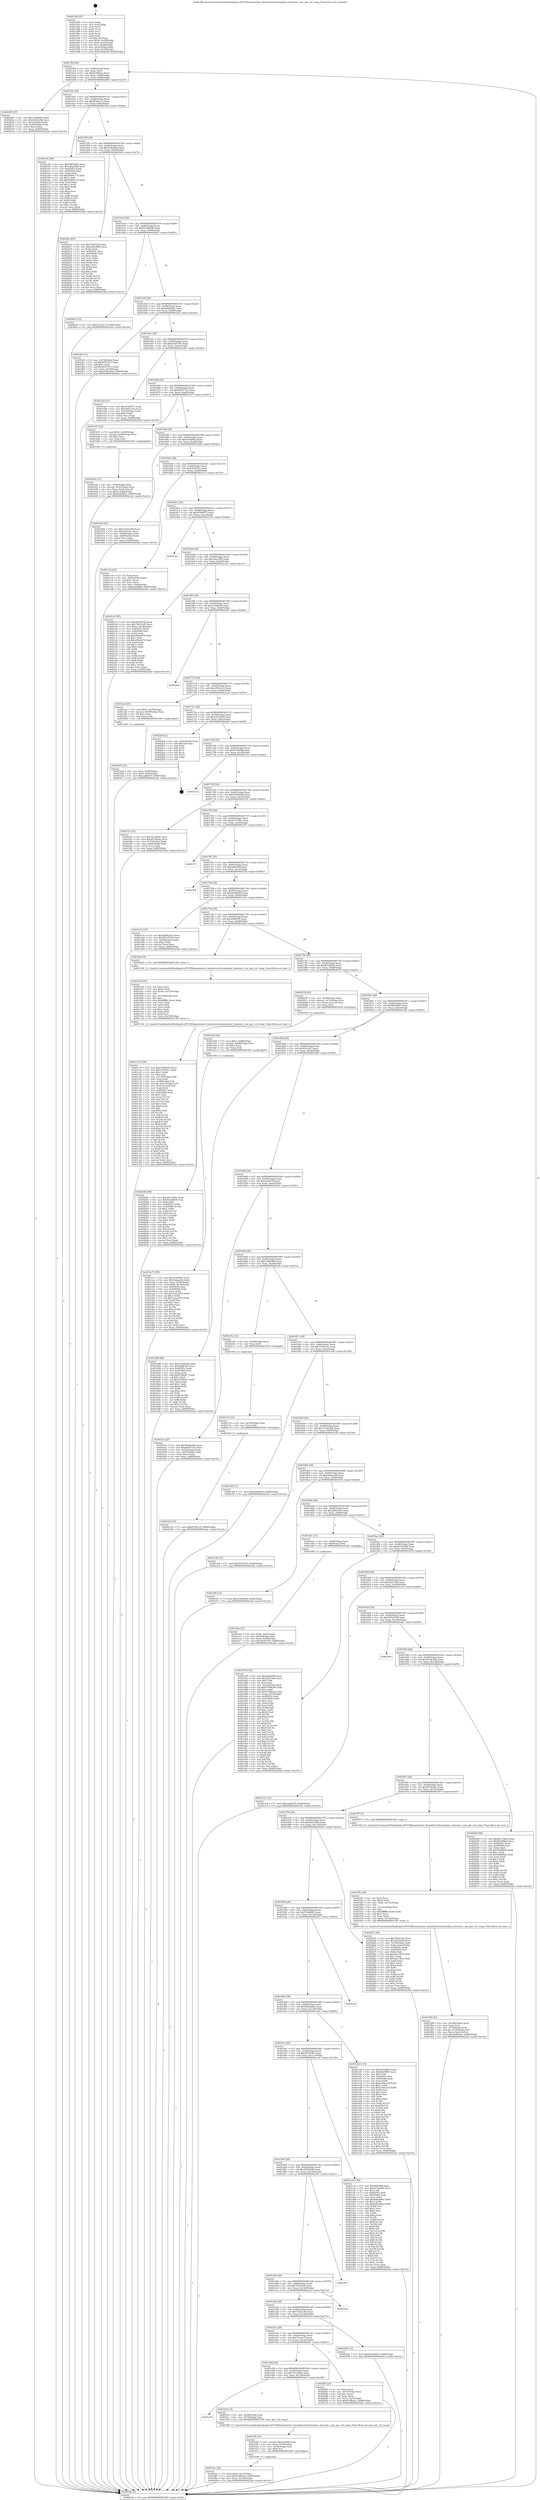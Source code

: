 digraph "0x401590" {
  label = "0x401590 (/mnt/c/Users/mathe/Desktop/tcc/POCII/binaries/extr_linuxdriversthermalimx_thermal.c_imx_get_crit_temp_Final-ollvm.out::main(0))"
  labelloc = "t"
  node[shape=record]

  Entry [label="",width=0.3,height=0.3,shape=circle,fillcolor=black,style=filled]
  "0x4015bf" [label="{
     0x4015bf [29]\l
     | [instrs]\l
     &nbsp;&nbsp;0x4015bf \<+3\>: mov -0x80(%rbp),%eax\l
     &nbsp;&nbsp;0x4015c2 \<+2\>: mov %eax,%ecx\l
     &nbsp;&nbsp;0x4015c4 \<+6\>: sub $0x819fb4ce,%ecx\l
     &nbsp;&nbsp;0x4015ca \<+6\>: mov %eax,-0x84(%rbp)\l
     &nbsp;&nbsp;0x4015d0 \<+6\>: mov %ecx,-0x88(%rbp)\l
     &nbsp;&nbsp;0x4015d6 \<+6\>: je 0000000000402005 \<main+0xa75\>\l
  }"]
  "0x402005" [label="{
     0x402005 [27]\l
     | [instrs]\l
     &nbsp;&nbsp;0x402005 \<+5\>: mov $0x124b0f60,%eax\l
     &nbsp;&nbsp;0x40200a \<+5\>: mov $0x4164c296,%ecx\l
     &nbsp;&nbsp;0x40200f \<+3\>: mov -0x7c(%rbp),%edx\l
     &nbsp;&nbsp;0x402012 \<+3\>: cmp -0x50(%rbp),%edx\l
     &nbsp;&nbsp;0x402015 \<+3\>: cmovl %ecx,%eax\l
     &nbsp;&nbsp;0x402018 \<+3\>: mov %eax,-0x80(%rbp)\l
     &nbsp;&nbsp;0x40201b \<+5\>: jmp 00000000004023ab \<main+0xe1b\>\l
  }"]
  "0x4015dc" [label="{
     0x4015dc [28]\l
     | [instrs]\l
     &nbsp;&nbsp;0x4015dc \<+5\>: jmp 00000000004015e1 \<main+0x51\>\l
     &nbsp;&nbsp;0x4015e1 \<+6\>: mov -0x84(%rbp),%eax\l
     &nbsp;&nbsp;0x4015e7 \<+5\>: sub $0x874fa1c5,%eax\l
     &nbsp;&nbsp;0x4015ec \<+6\>: mov %eax,-0x8c(%rbp)\l
     &nbsp;&nbsp;0x4015f2 \<+6\>: je 000000000040214b \<main+0xbbb\>\l
  }"]
  Exit [label="",width=0.3,height=0.3,shape=circle,fillcolor=black,style=filled,peripheries=2]
  "0x40214b" [label="{
     0x40214b [88]\l
     | [instrs]\l
     &nbsp;&nbsp;0x40214b \<+5\>: mov $0x5f63625b,%eax\l
     &nbsp;&nbsp;0x402150 \<+5\>: mov $0xc2ba3f4b,%ecx\l
     &nbsp;&nbsp;0x402155 \<+7\>: mov 0x40505c,%edx\l
     &nbsp;&nbsp;0x40215c \<+7\>: mov 0x405060,%esi\l
     &nbsp;&nbsp;0x402163 \<+2\>: mov %edx,%edi\l
     &nbsp;&nbsp;0x402165 \<+6\>: sub $0x8540e175,%edi\l
     &nbsp;&nbsp;0x40216b \<+3\>: sub $0x1,%edi\l
     &nbsp;&nbsp;0x40216e \<+6\>: add $0x8540e175,%edi\l
     &nbsp;&nbsp;0x402174 \<+3\>: imul %edi,%edx\l
     &nbsp;&nbsp;0x402177 \<+3\>: and $0x1,%edx\l
     &nbsp;&nbsp;0x40217a \<+3\>: cmp $0x0,%edx\l
     &nbsp;&nbsp;0x40217d \<+4\>: sete %r8b\l
     &nbsp;&nbsp;0x402181 \<+3\>: cmp $0xa,%esi\l
     &nbsp;&nbsp;0x402184 \<+4\>: setl %r9b\l
     &nbsp;&nbsp;0x402188 \<+3\>: mov %r8b,%r10b\l
     &nbsp;&nbsp;0x40218b \<+3\>: and %r9b,%r10b\l
     &nbsp;&nbsp;0x40218e \<+3\>: xor %r9b,%r8b\l
     &nbsp;&nbsp;0x402191 \<+3\>: or %r8b,%r10b\l
     &nbsp;&nbsp;0x402194 \<+4\>: test $0x1,%r10b\l
     &nbsp;&nbsp;0x402198 \<+3\>: cmovne %ecx,%eax\l
     &nbsp;&nbsp;0x40219b \<+3\>: mov %eax,-0x80(%rbp)\l
     &nbsp;&nbsp;0x40219e \<+5\>: jmp 00000000004023ab \<main+0xe1b\>\l
  }"]
  "0x4015f8" [label="{
     0x4015f8 [28]\l
     | [instrs]\l
     &nbsp;&nbsp;0x4015f8 \<+5\>: jmp 00000000004015fd \<main+0x6d\>\l
     &nbsp;&nbsp;0x4015fd \<+6\>: mov -0x84(%rbp),%eax\l
     &nbsp;&nbsp;0x401603 \<+5\>: sub $0x91da44a4,%eax\l
     &nbsp;&nbsp;0x401608 \<+6\>: mov %eax,-0x90(%rbp)\l
     &nbsp;&nbsp;0x40160e \<+6\>: je 000000000040220e \<main+0xc7e\>\l
  }"]
  "0x402122" [label="{
     0x402122 [12]\l
     | [instrs]\l
     &nbsp;&nbsp;0x402122 \<+7\>: movl $0x874fa1c5,-0x80(%rbp)\l
     &nbsp;&nbsp;0x402129 \<+5\>: jmp 00000000004023ab \<main+0xe1b\>\l
  }"]
  "0x40220e" [label="{
     0x40220e [83]\l
     | [instrs]\l
     &nbsp;&nbsp;0x40220e \<+5\>: mov $0x70fa53c6,%eax\l
     &nbsp;&nbsp;0x402213 \<+5\>: mov $0x4e0e3894,%ecx\l
     &nbsp;&nbsp;0x402218 \<+2\>: xor %edx,%edx\l
     &nbsp;&nbsp;0x40221a \<+7\>: mov 0x40505c,%esi\l
     &nbsp;&nbsp;0x402221 \<+7\>: mov 0x405060,%edi\l
     &nbsp;&nbsp;0x402228 \<+3\>: sub $0x1,%edx\l
     &nbsp;&nbsp;0x40222b \<+3\>: mov %esi,%r8d\l
     &nbsp;&nbsp;0x40222e \<+3\>: add %edx,%r8d\l
     &nbsp;&nbsp;0x402231 \<+4\>: imul %r8d,%esi\l
     &nbsp;&nbsp;0x402235 \<+3\>: and $0x1,%esi\l
     &nbsp;&nbsp;0x402238 \<+3\>: cmp $0x0,%esi\l
     &nbsp;&nbsp;0x40223b \<+4\>: sete %r9b\l
     &nbsp;&nbsp;0x40223f \<+3\>: cmp $0xa,%edi\l
     &nbsp;&nbsp;0x402242 \<+4\>: setl %r10b\l
     &nbsp;&nbsp;0x402246 \<+3\>: mov %r9b,%r11b\l
     &nbsp;&nbsp;0x402249 \<+3\>: and %r10b,%r11b\l
     &nbsp;&nbsp;0x40224c \<+3\>: xor %r10b,%r9b\l
     &nbsp;&nbsp;0x40224f \<+3\>: or %r9b,%r11b\l
     &nbsp;&nbsp;0x402252 \<+4\>: test $0x1,%r11b\l
     &nbsp;&nbsp;0x402256 \<+3\>: cmovne %ecx,%eax\l
     &nbsp;&nbsp;0x402259 \<+3\>: mov %eax,-0x80(%rbp)\l
     &nbsp;&nbsp;0x40225c \<+5\>: jmp 00000000004023ab \<main+0xe1b\>\l
  }"]
  "0x401614" [label="{
     0x401614 [28]\l
     | [instrs]\l
     &nbsp;&nbsp;0x401614 \<+5\>: jmp 0000000000401619 \<main+0x89\>\l
     &nbsp;&nbsp;0x401619 \<+6\>: mov -0x84(%rbp),%eax\l
     &nbsp;&nbsp;0x40161f \<+5\>: sub $0x932d6b9b,%eax\l
     &nbsp;&nbsp;0x401624 \<+6\>: mov %eax,-0x94(%rbp)\l
     &nbsp;&nbsp;0x40162a \<+6\>: je 00000000004020e5 \<main+0xb55\>\l
  }"]
  "0x402116" [label="{
     0x402116 [12]\l
     | [instrs]\l
     &nbsp;&nbsp;0x402116 \<+4\>: mov -0x70(%rbp),%rax\l
     &nbsp;&nbsp;0x40211a \<+3\>: mov %rax,%rdi\l
     &nbsp;&nbsp;0x40211d \<+5\>: call 0000000000401030 \<free@plt\>\l
     | [calls]\l
     &nbsp;&nbsp;0x401030 \{1\} (unknown)\l
  }"]
  "0x4020e5" [label="{
     0x4020e5 [12]\l
     | [instrs]\l
     &nbsp;&nbsp;0x4020e5 \<+7\>: movl $0x7a1e2c7f,-0x80(%rbp)\l
     &nbsp;&nbsp;0x4020ec \<+5\>: jmp 00000000004023ab \<main+0xe1b\>\l
  }"]
  "0x401630" [label="{
     0x401630 [28]\l
     | [instrs]\l
     &nbsp;&nbsp;0x401630 \<+5\>: jmp 0000000000401635 \<main+0xa5\>\l
     &nbsp;&nbsp;0x401635 \<+6\>: mov -0x84(%rbp),%eax\l
     &nbsp;&nbsp;0x40163b \<+5\>: sub $0xa44b0e61,%eax\l
     &nbsp;&nbsp;0x401640 \<+6\>: mov %eax,-0x98(%rbp)\l
     &nbsp;&nbsp;0x401646 \<+6\>: je 0000000000401fa9 \<main+0xa19\>\l
  }"]
  "0x40208c" [label="{
     0x40208c [89]\l
     | [instrs]\l
     &nbsp;&nbsp;0x40208c \<+5\>: mov $0xd411500e,%edx\l
     &nbsp;&nbsp;0x402091 \<+5\>: mov $0x932d6b9b,%esi\l
     &nbsp;&nbsp;0x402096 \<+3\>: xor %r8d,%r8d\l
     &nbsp;&nbsp;0x402099 \<+8\>: mov 0x40505c,%r9d\l
     &nbsp;&nbsp;0x4020a1 \<+8\>: mov 0x405060,%r10d\l
     &nbsp;&nbsp;0x4020a9 \<+4\>: sub $0x1,%r8d\l
     &nbsp;&nbsp;0x4020ad \<+3\>: mov %r9d,%r11d\l
     &nbsp;&nbsp;0x4020b0 \<+3\>: add %r8d,%r11d\l
     &nbsp;&nbsp;0x4020b3 \<+4\>: imul %r11d,%r9d\l
     &nbsp;&nbsp;0x4020b7 \<+4\>: and $0x1,%r9d\l
     &nbsp;&nbsp;0x4020bb \<+4\>: cmp $0x0,%r9d\l
     &nbsp;&nbsp;0x4020bf \<+3\>: sete %bl\l
     &nbsp;&nbsp;0x4020c2 \<+4\>: cmp $0xa,%r10d\l
     &nbsp;&nbsp;0x4020c6 \<+4\>: setl %r14b\l
     &nbsp;&nbsp;0x4020ca \<+3\>: mov %bl,%r15b\l
     &nbsp;&nbsp;0x4020cd \<+3\>: and %r14b,%r15b\l
     &nbsp;&nbsp;0x4020d0 \<+3\>: xor %r14b,%bl\l
     &nbsp;&nbsp;0x4020d3 \<+3\>: or %bl,%r15b\l
     &nbsp;&nbsp;0x4020d6 \<+4\>: test $0x1,%r15b\l
     &nbsp;&nbsp;0x4020da \<+3\>: cmovne %esi,%edx\l
     &nbsp;&nbsp;0x4020dd \<+3\>: mov %edx,-0x80(%rbp)\l
     &nbsp;&nbsp;0x4020e0 \<+5\>: jmp 00000000004023ab \<main+0xe1b\>\l
  }"]
  "0x401fa9" [label="{
     0x401fa9 [31]\l
     | [instrs]\l
     &nbsp;&nbsp;0x401fa9 \<+3\>: mov -0x74(%rbp),%eax\l
     &nbsp;&nbsp;0x401fac \<+5\>: sub $0x8357cf13,%eax\l
     &nbsp;&nbsp;0x401fb1 \<+3\>: add $0x1,%eax\l
     &nbsp;&nbsp;0x401fb4 \<+5\>: add $0x8357cf13,%eax\l
     &nbsp;&nbsp;0x401fb9 \<+3\>: mov %eax,-0x74(%rbp)\l
     &nbsp;&nbsp;0x401fbc \<+7\>: movl $0xd16b4929,-0x80(%rbp)\l
     &nbsp;&nbsp;0x401fc3 \<+5\>: jmp 00000000004023ab \<main+0xe1b\>\l
  }"]
  "0x40164c" [label="{
     0x40164c [28]\l
     | [instrs]\l
     &nbsp;&nbsp;0x40164c \<+5\>: jmp 0000000000401651 \<main+0xc1\>\l
     &nbsp;&nbsp;0x401651 \<+6\>: mov -0x84(%rbp),%eax\l
     &nbsp;&nbsp;0x401657 \<+5\>: sub $0xa83d707b,%eax\l
     &nbsp;&nbsp;0x40165c \<+6\>: mov %eax,-0x9c(%rbp)\l
     &nbsp;&nbsp;0x401662 \<+6\>: je 0000000000401ad3 \<main+0x543\>\l
  }"]
  "0x401fec" [label="{
     0x401fec [25]\l
     | [instrs]\l
     &nbsp;&nbsp;0x401fec \<+7\>: movl $0x0,-0x7c(%rbp)\l
     &nbsp;&nbsp;0x401ff3 \<+7\>: movl $0x819fb4ce,-0x80(%rbp)\l
     &nbsp;&nbsp;0x401ffa \<+6\>: mov %eax,-0x144(%rbp)\l
     &nbsp;&nbsp;0x402000 \<+5\>: jmp 00000000004023ab \<main+0xe1b\>\l
  }"]
  "0x401ad3" [label="{
     0x401ad3 [27]\l
     | [instrs]\l
     &nbsp;&nbsp;0x401ad3 \<+5\>: mov $0xb7000f73,%eax\l
     &nbsp;&nbsp;0x401ad8 \<+5\>: mov $0xc8401a14,%ecx\l
     &nbsp;&nbsp;0x401add \<+3\>: mov -0x30(%rbp),%edx\l
     &nbsp;&nbsp;0x401ae0 \<+3\>: cmp $0x0,%edx\l
     &nbsp;&nbsp;0x401ae3 \<+3\>: cmove %ecx,%eax\l
     &nbsp;&nbsp;0x401ae6 \<+3\>: mov %eax,-0x80(%rbp)\l
     &nbsp;&nbsp;0x401ae9 \<+5\>: jmp 00000000004023ab \<main+0xe1b\>\l
  }"]
  "0x401668" [label="{
     0x401668 [28]\l
     | [instrs]\l
     &nbsp;&nbsp;0x401668 \<+5\>: jmp 000000000040166d \<main+0xdd\>\l
     &nbsp;&nbsp;0x40166d \<+6\>: mov -0x84(%rbp),%eax\l
     &nbsp;&nbsp;0x401673 \<+5\>: sub $0xb0d4733c,%eax\l
     &nbsp;&nbsp;0x401678 \<+6\>: mov %eax,-0xa0(%rbp)\l
     &nbsp;&nbsp;0x40167e \<+6\>: je 0000000000401b37 \<main+0x5a7\>\l
  }"]
  "0x401fd5" [label="{
     0x401fd5 [23]\l
     | [instrs]\l
     &nbsp;&nbsp;0x401fd5 \<+10\>: movabs $0x4030b6,%rdi\l
     &nbsp;&nbsp;0x401fdf \<+3\>: mov %eax,-0x78(%rbp)\l
     &nbsp;&nbsp;0x401fe2 \<+3\>: mov -0x78(%rbp),%esi\l
     &nbsp;&nbsp;0x401fe5 \<+2\>: mov $0x0,%al\l
     &nbsp;&nbsp;0x401fe7 \<+5\>: call 0000000000401040 \<printf@plt\>\l
     | [calls]\l
     &nbsp;&nbsp;0x401040 \{1\} (unknown)\l
  }"]
  "0x401b37" [label="{
     0x401b37 [23]\l
     | [instrs]\l
     &nbsp;&nbsp;0x401b37 \<+7\>: movl $0x1,-0x60(%rbp)\l
     &nbsp;&nbsp;0x401b3e \<+4\>: movslq -0x60(%rbp),%rax\l
     &nbsp;&nbsp;0x401b42 \<+4\>: shl $0x2,%rax\l
     &nbsp;&nbsp;0x401b46 \<+3\>: mov %rax,%rdi\l
     &nbsp;&nbsp;0x401b49 \<+5\>: call 0000000000401050 \<malloc@plt\>\l
     | [calls]\l
     &nbsp;&nbsp;0x401050 \{1\} (unknown)\l
  }"]
  "0x401684" [label="{
     0x401684 [28]\l
     | [instrs]\l
     &nbsp;&nbsp;0x401684 \<+5\>: jmp 0000000000401689 \<main+0xf9\>\l
     &nbsp;&nbsp;0x401689 \<+6\>: mov -0x84(%rbp),%eax\l
     &nbsp;&nbsp;0x40168f \<+5\>: sub $0xb42d8fb2,%eax\l
     &nbsp;&nbsp;0x401694 \<+6\>: mov %eax,-0xa4(%rbp)\l
     &nbsp;&nbsp;0x40169a \<+6\>: je 0000000000401b6d \<main+0x5dd\>\l
  }"]
  "0x401a74" [label="{
     0x401a74\l
  }", style=dashed]
  "0x401b6d" [label="{
     0x401b6d [27]\l
     | [instrs]\l
     &nbsp;&nbsp;0x401b6d \<+5\>: mov $0x14a02394,%eax\l
     &nbsp;&nbsp;0x401b72 \<+5\>: mov $0x93a1ef1,%ecx\l
     &nbsp;&nbsp;0x401b77 \<+3\>: mov -0x64(%rbp),%edx\l
     &nbsp;&nbsp;0x401b7a \<+3\>: cmp -0x60(%rbp),%edx\l
     &nbsp;&nbsp;0x401b7d \<+3\>: cmovl %ecx,%eax\l
     &nbsp;&nbsp;0x401b80 \<+3\>: mov %eax,-0x80(%rbp)\l
     &nbsp;&nbsp;0x401b83 \<+5\>: jmp 00000000004023ab \<main+0xe1b\>\l
  }"]
  "0x4016a0" [label="{
     0x4016a0 [28]\l
     | [instrs]\l
     &nbsp;&nbsp;0x4016a0 \<+5\>: jmp 00000000004016a5 \<main+0x115\>\l
     &nbsp;&nbsp;0x4016a5 \<+6\>: mov -0x84(%rbp),%eax\l
     &nbsp;&nbsp;0x4016ab \<+5\>: sub $0xb54508cc,%eax\l
     &nbsp;&nbsp;0x4016b0 \<+6\>: mov %eax,-0xa8(%rbp)\l
     &nbsp;&nbsp;0x4016b6 \<+6\>: je 0000000000401cc4 \<main+0x734\>\l
  }"]
  "0x401fc8" [label="{
     0x401fc8 [13]\l
     | [instrs]\l
     &nbsp;&nbsp;0x401fc8 \<+4\>: mov -0x58(%rbp),%rdi\l
     &nbsp;&nbsp;0x401fcc \<+4\>: mov -0x70(%rbp),%rsi\l
     &nbsp;&nbsp;0x401fd0 \<+5\>: call 0000000000401560 \<imx_get_crit_temp\>\l
     | [calls]\l
     &nbsp;&nbsp;0x401560 \{1\} (/mnt/c/Users/mathe/Desktop/tcc/POCII/binaries/extr_linuxdriversthermalimx_thermal.c_imx_get_crit_temp_Final-ollvm.out::imx_get_crit_temp)\l
  }"]
  "0x401cc4" [label="{
     0x401cc4 [25]\l
     | [instrs]\l
     &nbsp;&nbsp;0x401cc4 \<+2\>: xor %eax,%eax\l
     &nbsp;&nbsp;0x401cc6 \<+3\>: mov -0x64(%rbp),%ecx\l
     &nbsp;&nbsp;0x401cc9 \<+3\>: sub $0x1,%eax\l
     &nbsp;&nbsp;0x401ccc \<+2\>: sub %eax,%ecx\l
     &nbsp;&nbsp;0x401cce \<+3\>: mov %ecx,-0x64(%rbp)\l
     &nbsp;&nbsp;0x401cd1 \<+7\>: movl $0xb42d8fb2,-0x80(%rbp)\l
     &nbsp;&nbsp;0x401cd8 \<+5\>: jmp 00000000004023ab \<main+0xe1b\>\l
  }"]
  "0x4016bc" [label="{
     0x4016bc [28]\l
     | [instrs]\l
     &nbsp;&nbsp;0x4016bc \<+5\>: jmp 00000000004016c1 \<main+0x131\>\l
     &nbsp;&nbsp;0x4016c1 \<+6\>: mov -0x84(%rbp),%eax\l
     &nbsp;&nbsp;0x4016c7 \<+5\>: sub $0xb7000f73,%eax\l
     &nbsp;&nbsp;0x4016cc \<+6\>: mov %eax,-0xac(%rbp)\l
     &nbsp;&nbsp;0x4016d2 \<+6\>: je 000000000040212e \<main+0xb9e\>\l
  }"]
  "0x401a58" [label="{
     0x401a58 [28]\l
     | [instrs]\l
     &nbsp;&nbsp;0x401a58 \<+5\>: jmp 0000000000401a5d \<main+0x4cd\>\l
     &nbsp;&nbsp;0x401a5d \<+6\>: mov -0x84(%rbp),%eax\l
     &nbsp;&nbsp;0x401a63 \<+5\>: sub $0x7e1c802e,%eax\l
     &nbsp;&nbsp;0x401a68 \<+6\>: mov %eax,-0x130(%rbp)\l
     &nbsp;&nbsp;0x401a6e \<+6\>: je 0000000000401fc8 \<main+0xa38\>\l
  }"]
  "0x40212e" [label="{
     0x40212e\l
  }", style=dashed]
  "0x4016d8" [label="{
     0x4016d8 [28]\l
     | [instrs]\l
     &nbsp;&nbsp;0x4016d8 \<+5\>: jmp 00000000004016dd \<main+0x14d\>\l
     &nbsp;&nbsp;0x4016dd \<+6\>: mov -0x84(%rbp),%eax\l
     &nbsp;&nbsp;0x4016e3 \<+5\>: sub $0xc2ba3f4b,%eax\l
     &nbsp;&nbsp;0x4016e8 \<+6\>: mov %eax,-0xb0(%rbp)\l
     &nbsp;&nbsp;0x4016ee \<+6\>: je 00000000004021a3 \<main+0xc13\>\l
  }"]
  "0x4020f1" [label="{
     0x4020f1 [25]\l
     | [instrs]\l
     &nbsp;&nbsp;0x4020f1 \<+2\>: xor %eax,%eax\l
     &nbsp;&nbsp;0x4020f3 \<+3\>: mov -0x7c(%rbp),%ecx\l
     &nbsp;&nbsp;0x4020f6 \<+3\>: sub $0x1,%eax\l
     &nbsp;&nbsp;0x4020f9 \<+2\>: sub %eax,%ecx\l
     &nbsp;&nbsp;0x4020fb \<+3\>: mov %ecx,-0x7c(%rbp)\l
     &nbsp;&nbsp;0x4020fe \<+7\>: movl $0x819fb4ce,-0x80(%rbp)\l
     &nbsp;&nbsp;0x402105 \<+5\>: jmp 00000000004023ab \<main+0xe1b\>\l
  }"]
  "0x4021a3" [label="{
     0x4021a3 [95]\l
     | [instrs]\l
     &nbsp;&nbsp;0x4021a3 \<+5\>: mov $0x5f63625b,%eax\l
     &nbsp;&nbsp;0x4021a8 \<+5\>: mov $0x73621e45,%ecx\l
     &nbsp;&nbsp;0x4021ad \<+7\>: movl $0x0,-0x38(%rbp)\l
     &nbsp;&nbsp;0x4021b4 \<+7\>: mov 0x40505c,%edx\l
     &nbsp;&nbsp;0x4021bb \<+7\>: mov 0x405060,%esi\l
     &nbsp;&nbsp;0x4021c2 \<+2\>: mov %edx,%edi\l
     &nbsp;&nbsp;0x4021c4 \<+6\>: add $0xe684e470,%edi\l
     &nbsp;&nbsp;0x4021ca \<+3\>: sub $0x1,%edi\l
     &nbsp;&nbsp;0x4021cd \<+6\>: sub $0xe684e470,%edi\l
     &nbsp;&nbsp;0x4021d3 \<+3\>: imul %edi,%edx\l
     &nbsp;&nbsp;0x4021d6 \<+3\>: and $0x1,%edx\l
     &nbsp;&nbsp;0x4021d9 \<+3\>: cmp $0x0,%edx\l
     &nbsp;&nbsp;0x4021dc \<+4\>: sete %r8b\l
     &nbsp;&nbsp;0x4021e0 \<+3\>: cmp $0xa,%esi\l
     &nbsp;&nbsp;0x4021e3 \<+4\>: setl %r9b\l
     &nbsp;&nbsp;0x4021e7 \<+3\>: mov %r8b,%r10b\l
     &nbsp;&nbsp;0x4021ea \<+3\>: and %r9b,%r10b\l
     &nbsp;&nbsp;0x4021ed \<+3\>: xor %r9b,%r8b\l
     &nbsp;&nbsp;0x4021f0 \<+3\>: or %r8b,%r10b\l
     &nbsp;&nbsp;0x4021f3 \<+4\>: test $0x1,%r10b\l
     &nbsp;&nbsp;0x4021f7 \<+3\>: cmovne %ecx,%eax\l
     &nbsp;&nbsp;0x4021fa \<+3\>: mov %eax,-0x80(%rbp)\l
     &nbsp;&nbsp;0x4021fd \<+5\>: jmp 00000000004023ab \<main+0xe1b\>\l
  }"]
  "0x4016f4" [label="{
     0x4016f4 [28]\l
     | [instrs]\l
     &nbsp;&nbsp;0x4016f4 \<+5\>: jmp 00000000004016f9 \<main+0x169\>\l
     &nbsp;&nbsp;0x4016f9 \<+6\>: mov -0x84(%rbp),%eax\l
     &nbsp;&nbsp;0x4016ff \<+5\>: sub $0xc330825b,%eax\l
     &nbsp;&nbsp;0x401704 \<+6\>: mov %eax,-0xb4(%rbp)\l
     &nbsp;&nbsp;0x40170a \<+6\>: je 00000000004022d4 \<main+0xd44\>\l
  }"]
  "0x401a3c" [label="{
     0x401a3c [28]\l
     | [instrs]\l
     &nbsp;&nbsp;0x401a3c \<+5\>: jmp 0000000000401a41 \<main+0x4b1\>\l
     &nbsp;&nbsp;0x401a41 \<+6\>: mov -0x84(%rbp),%eax\l
     &nbsp;&nbsp;0x401a47 \<+5\>: sub $0x7a1e2c7f,%eax\l
     &nbsp;&nbsp;0x401a4c \<+6\>: mov %eax,-0x12c(%rbp)\l
     &nbsp;&nbsp;0x401a52 \<+6\>: je 00000000004020f1 \<main+0xb61\>\l
  }"]
  "0x4022d4" [label="{
     0x4022d4\l
  }", style=dashed]
  "0x401710" [label="{
     0x401710 [28]\l
     | [instrs]\l
     &nbsp;&nbsp;0x401710 \<+5\>: jmp 0000000000401715 \<main+0x185\>\l
     &nbsp;&nbsp;0x401715 \<+6\>: mov -0x84(%rbp),%eax\l
     &nbsp;&nbsp;0x40171b \<+5\>: sub $0xc8401a14,%eax\l
     &nbsp;&nbsp;0x401720 \<+6\>: mov %eax,-0xb8(%rbp)\l
     &nbsp;&nbsp;0x401726 \<+6\>: je 0000000000401aee \<main+0x55e\>\l
  }"]
  "0x402202" [label="{
     0x402202 [12]\l
     | [instrs]\l
     &nbsp;&nbsp;0x402202 \<+7\>: movl $0x91da44a4,-0x80(%rbp)\l
     &nbsp;&nbsp;0x402209 \<+5\>: jmp 00000000004023ab \<main+0xe1b\>\l
  }"]
  "0x401aee" [label="{
     0x401aee [23]\l
     | [instrs]\l
     &nbsp;&nbsp;0x401aee \<+7\>: movl $0x1,-0x50(%rbp)\l
     &nbsp;&nbsp;0x401af5 \<+4\>: movslq -0x50(%rbp),%rax\l
     &nbsp;&nbsp;0x401af9 \<+4\>: shl $0x3,%rax\l
     &nbsp;&nbsp;0x401afd \<+3\>: mov %rax,%rdi\l
     &nbsp;&nbsp;0x401b00 \<+5\>: call 0000000000401050 \<malloc@plt\>\l
     | [calls]\l
     &nbsp;&nbsp;0x401050 \{1\} (unknown)\l
  }"]
  "0x40172c" [label="{
     0x40172c [28]\l
     | [instrs]\l
     &nbsp;&nbsp;0x40172c \<+5\>: jmp 0000000000401731 \<main+0x1a1\>\l
     &nbsp;&nbsp;0x401731 \<+6\>: mov -0x84(%rbp),%eax\l
     &nbsp;&nbsp;0x401737 \<+5\>: sub $0xcf23220d,%eax\l
     &nbsp;&nbsp;0x40173c \<+6\>: mov %eax,-0xbc(%rbp)\l
     &nbsp;&nbsp;0x401742 \<+6\>: je 00000000004022bf \<main+0xd2f\>\l
  }"]
  "0x401a20" [label="{
     0x401a20 [28]\l
     | [instrs]\l
     &nbsp;&nbsp;0x401a20 \<+5\>: jmp 0000000000401a25 \<main+0x495\>\l
     &nbsp;&nbsp;0x401a25 \<+6\>: mov -0x84(%rbp),%eax\l
     &nbsp;&nbsp;0x401a2b \<+5\>: sub $0x73621e45,%eax\l
     &nbsp;&nbsp;0x401a30 \<+6\>: mov %eax,-0x128(%rbp)\l
     &nbsp;&nbsp;0x401a36 \<+6\>: je 0000000000402202 \<main+0xc72\>\l
  }"]
  "0x4022bf" [label="{
     0x4022bf [21]\l
     | [instrs]\l
     &nbsp;&nbsp;0x4022bf \<+3\>: mov -0x2c(%rbp),%eax\l
     &nbsp;&nbsp;0x4022c2 \<+7\>: add $0x128,%rsp\l
     &nbsp;&nbsp;0x4022c9 \<+1\>: pop %rbx\l
     &nbsp;&nbsp;0x4022ca \<+2\>: pop %r12\l
     &nbsp;&nbsp;0x4022cc \<+2\>: pop %r13\l
     &nbsp;&nbsp;0x4022ce \<+2\>: pop %r14\l
     &nbsp;&nbsp;0x4022d0 \<+2\>: pop %r15\l
     &nbsp;&nbsp;0x4022d2 \<+1\>: pop %rbp\l
     &nbsp;&nbsp;0x4022d3 \<+1\>: ret\l
  }"]
  "0x401748" [label="{
     0x401748 [28]\l
     | [instrs]\l
     &nbsp;&nbsp;0x401748 \<+5\>: jmp 000000000040174d \<main+0x1bd\>\l
     &nbsp;&nbsp;0x40174d \<+6\>: mov -0x84(%rbp),%eax\l
     &nbsp;&nbsp;0x401753 \<+5\>: sub $0xd159adbf,%eax\l
     &nbsp;&nbsp;0x401758 \<+6\>: mov %eax,-0xc0(%rbp)\l
     &nbsp;&nbsp;0x40175e \<+6\>: je 000000000040213a \<main+0xbaa\>\l
  }"]
  "0x4023a4" [label="{
     0x4023a4\l
  }", style=dashed]
  "0x40213a" [label="{
     0x40213a\l
  }", style=dashed]
  "0x401764" [label="{
     0x401764 [28]\l
     | [instrs]\l
     &nbsp;&nbsp;0x401764 \<+5\>: jmp 0000000000401769 \<main+0x1d9\>\l
     &nbsp;&nbsp;0x401769 \<+6\>: mov -0x84(%rbp),%eax\l
     &nbsp;&nbsp;0x40176f \<+5\>: sub $0xd16b4929,%eax\l
     &nbsp;&nbsp;0x401774 \<+6\>: mov %eax,-0xc4(%rbp)\l
     &nbsp;&nbsp;0x40177a \<+6\>: je 0000000000401f3c \<main+0x9ac\>\l
  }"]
  "0x401a04" [label="{
     0x401a04 [28]\l
     | [instrs]\l
     &nbsp;&nbsp;0x401a04 \<+5\>: jmp 0000000000401a09 \<main+0x479\>\l
     &nbsp;&nbsp;0x401a09 \<+6\>: mov -0x84(%rbp),%eax\l
     &nbsp;&nbsp;0x401a0f \<+5\>: sub $0x70fa53c6,%eax\l
     &nbsp;&nbsp;0x401a14 \<+6\>: mov %eax,-0x124(%rbp)\l
     &nbsp;&nbsp;0x401a1a \<+6\>: je 00000000004023a4 \<main+0xe14\>\l
  }"]
  "0x401f3c" [label="{
     0x401f3c [27]\l
     | [instrs]\l
     &nbsp;&nbsp;0x401f3c \<+5\>: mov $0x7e1c802e,%eax\l
     &nbsp;&nbsp;0x401f41 \<+5\>: mov $0x4672b22c,%ecx\l
     &nbsp;&nbsp;0x401f46 \<+3\>: mov -0x74(%rbp),%edx\l
     &nbsp;&nbsp;0x401f49 \<+3\>: cmp -0x68(%rbp),%edx\l
     &nbsp;&nbsp;0x401f4c \<+3\>: cmovl %ecx,%eax\l
     &nbsp;&nbsp;0x401f4f \<+3\>: mov %eax,-0x80(%rbp)\l
     &nbsp;&nbsp;0x401f52 \<+5\>: jmp 00000000004023ab \<main+0xe1b\>\l
  }"]
  "0x401780" [label="{
     0x401780 [28]\l
     | [instrs]\l
     &nbsp;&nbsp;0x401780 \<+5\>: jmp 0000000000401785 \<main+0x1f5\>\l
     &nbsp;&nbsp;0x401785 \<+6\>: mov -0x84(%rbp),%eax\l
     &nbsp;&nbsp;0x40178b \<+5\>: sub $0xd411500e,%eax\l
     &nbsp;&nbsp;0x401790 \<+6\>: mov %eax,-0xc8(%rbp)\l
     &nbsp;&nbsp;0x401796 \<+6\>: je 0000000000402371 \<main+0xde1\>\l
  }"]
  "0x402391" [label="{
     0x402391\l
  }", style=dashed]
  "0x402371" [label="{
     0x402371\l
  }", style=dashed]
  "0x40179c" [label="{
     0x40179c [28]\l
     | [instrs]\l
     &nbsp;&nbsp;0x40179c \<+5\>: jmp 00000000004017a1 \<main+0x211\>\l
     &nbsp;&nbsp;0x4017a1 \<+6\>: mov -0x84(%rbp),%eax\l
     &nbsp;&nbsp;0x4017a7 \<+5\>: sub $0xda8c0f0f,%eax\l
     &nbsp;&nbsp;0x4017ac \<+6\>: mov %eax,-0xcc(%rbp)\l
     &nbsp;&nbsp;0x4017b2 \<+6\>: je 0000000000402324 \<main+0xd94\>\l
  }"]
  "0x401f88" [label="{
     0x401f88 [33]\l
     | [instrs]\l
     &nbsp;&nbsp;0x401f88 \<+6\>: mov -0x140(%rbp),%ecx\l
     &nbsp;&nbsp;0x401f8e \<+3\>: imul %eax,%ecx\l
     &nbsp;&nbsp;0x401f91 \<+4\>: mov -0x70(%rbp),%rdi\l
     &nbsp;&nbsp;0x401f95 \<+4\>: movslq -0x74(%rbp),%r8\l
     &nbsp;&nbsp;0x401f99 \<+4\>: mov %ecx,(%rdi,%r8,4)\l
     &nbsp;&nbsp;0x401f9d \<+7\>: movl $0xa44b0e61,-0x80(%rbp)\l
     &nbsp;&nbsp;0x401fa4 \<+5\>: jmp 00000000004023ab \<main+0xe1b\>\l
  }"]
  "0x402324" [label="{
     0x402324\l
  }", style=dashed]
  "0x4017b8" [label="{
     0x4017b8 [28]\l
     | [instrs]\l
     &nbsp;&nbsp;0x4017b8 \<+5\>: jmp 00000000004017bd \<main+0x22d\>\l
     &nbsp;&nbsp;0x4017bd \<+6\>: mov -0x84(%rbp),%eax\l
     &nbsp;&nbsp;0x4017c3 \<+5\>: sub $0xdebd2b09,%eax\l
     &nbsp;&nbsp;0x4017c8 \<+6\>: mov %eax,-0xd0(%rbp)\l
     &nbsp;&nbsp;0x4017ce \<+6\>: je 0000000000401a7e \<main+0x4ee\>\l
  }"]
  "0x401f5c" [label="{
     0x401f5c [44]\l
     | [instrs]\l
     &nbsp;&nbsp;0x401f5c \<+2\>: xor %ecx,%ecx\l
     &nbsp;&nbsp;0x401f5e \<+5\>: mov $0x2,%edx\l
     &nbsp;&nbsp;0x401f63 \<+6\>: mov %edx,-0x13c(%rbp)\l
     &nbsp;&nbsp;0x401f69 \<+1\>: cltd\l
     &nbsp;&nbsp;0x401f6a \<+6\>: mov -0x13c(%rbp),%esi\l
     &nbsp;&nbsp;0x401f70 \<+2\>: idiv %esi\l
     &nbsp;&nbsp;0x401f72 \<+6\>: imul $0xfffffffe,%edx,%edx\l
     &nbsp;&nbsp;0x401f78 \<+3\>: sub $0x1,%ecx\l
     &nbsp;&nbsp;0x401f7b \<+2\>: sub %ecx,%edx\l
     &nbsp;&nbsp;0x401f7d \<+6\>: mov %edx,-0x140(%rbp)\l
     &nbsp;&nbsp;0x401f83 \<+5\>: call 0000000000401160 \<next_i\>\l
     | [calls]\l
     &nbsp;&nbsp;0x401160 \{1\} (/mnt/c/Users/mathe/Desktop/tcc/POCII/binaries/extr_linuxdriversthermalimx_thermal.c_imx_get_crit_temp_Final-ollvm.out::next_i)\l
  }"]
  "0x401a7e" [label="{
     0x401a7e [27]\l
     | [instrs]\l
     &nbsp;&nbsp;0x401a7e \<+5\>: mov $0x289dce53,%eax\l
     &nbsp;&nbsp;0x401a83 \<+5\>: mov $0x407a57d0,%ecx\l
     &nbsp;&nbsp;0x401a88 \<+3\>: mov -0x34(%rbp),%edx\l
     &nbsp;&nbsp;0x401a8b \<+3\>: cmp $0x2,%edx\l
     &nbsp;&nbsp;0x401a8e \<+3\>: cmovne %ecx,%eax\l
     &nbsp;&nbsp;0x401a91 \<+3\>: mov %eax,-0x80(%rbp)\l
     &nbsp;&nbsp;0x401a94 \<+5\>: jmp 00000000004023ab \<main+0xe1b\>\l
  }"]
  "0x4017d4" [label="{
     0x4017d4 [28]\l
     | [instrs]\l
     &nbsp;&nbsp;0x4017d4 \<+5\>: jmp 00000000004017d9 \<main+0x249\>\l
     &nbsp;&nbsp;0x4017d9 \<+6\>: mov -0x84(%rbp),%eax\l
     &nbsp;&nbsp;0x4017df \<+5\>: sub $0xe0bff185,%eax\l
     &nbsp;&nbsp;0x4017e4 \<+6\>: mov %eax,-0xd4(%rbp)\l
     &nbsp;&nbsp;0x4017ea \<+6\>: je 0000000000401be0 \<main+0x650\>\l
  }"]
  "0x4023ab" [label="{
     0x4023ab [5]\l
     | [instrs]\l
     &nbsp;&nbsp;0x4023ab \<+5\>: jmp 00000000004015bf \<main+0x2f\>\l
  }"]
  "0x401590" [label="{
     0x401590 [47]\l
     | [instrs]\l
     &nbsp;&nbsp;0x401590 \<+1\>: push %rbp\l
     &nbsp;&nbsp;0x401591 \<+3\>: mov %rsp,%rbp\l
     &nbsp;&nbsp;0x401594 \<+2\>: push %r15\l
     &nbsp;&nbsp;0x401596 \<+2\>: push %r14\l
     &nbsp;&nbsp;0x401598 \<+2\>: push %r13\l
     &nbsp;&nbsp;0x40159a \<+2\>: push %r12\l
     &nbsp;&nbsp;0x40159c \<+1\>: push %rbx\l
     &nbsp;&nbsp;0x40159d \<+7\>: sub $0x128,%rsp\l
     &nbsp;&nbsp;0x4015a4 \<+7\>: movl $0x0,-0x38(%rbp)\l
     &nbsp;&nbsp;0x4015ab \<+3\>: mov %edi,-0x3c(%rbp)\l
     &nbsp;&nbsp;0x4015ae \<+4\>: mov %rsi,-0x48(%rbp)\l
     &nbsp;&nbsp;0x4015b2 \<+3\>: mov -0x3c(%rbp),%edi\l
     &nbsp;&nbsp;0x4015b5 \<+3\>: mov %edi,-0x34(%rbp)\l
     &nbsp;&nbsp;0x4015b8 \<+7\>: movl $0xdebd2b09,-0x80(%rbp)\l
  }"]
  "0x401ec7" [label="{
     0x401ec7 [105]\l
     | [instrs]\l
     &nbsp;&nbsp;0x401ec7 \<+5\>: mov $0x51064fb5,%ecx\l
     &nbsp;&nbsp;0x401ecc \<+5\>: mov $0x18daac66,%edx\l
     &nbsp;&nbsp;0x401ed1 \<+4\>: mov %rax,-0x70(%rbp)\l
     &nbsp;&nbsp;0x401ed5 \<+7\>: movl $0x0,-0x74(%rbp)\l
     &nbsp;&nbsp;0x401edc \<+7\>: mov 0x40505c,%esi\l
     &nbsp;&nbsp;0x401ee3 \<+8\>: mov 0x405060,%r8d\l
     &nbsp;&nbsp;0x401eeb \<+3\>: mov %esi,%r9d\l
     &nbsp;&nbsp;0x401eee \<+7\>: add $0x7e2a3276,%r9d\l
     &nbsp;&nbsp;0x401ef5 \<+4\>: sub $0x1,%r9d\l
     &nbsp;&nbsp;0x401ef9 \<+7\>: sub $0x7e2a3276,%r9d\l
     &nbsp;&nbsp;0x401f00 \<+4\>: imul %r9d,%esi\l
     &nbsp;&nbsp;0x401f04 \<+3\>: and $0x1,%esi\l
     &nbsp;&nbsp;0x401f07 \<+3\>: cmp $0x0,%esi\l
     &nbsp;&nbsp;0x401f0a \<+4\>: sete %r10b\l
     &nbsp;&nbsp;0x401f0e \<+4\>: cmp $0xa,%r8d\l
     &nbsp;&nbsp;0x401f12 \<+4\>: setl %r11b\l
     &nbsp;&nbsp;0x401f16 \<+3\>: mov %r10b,%bl\l
     &nbsp;&nbsp;0x401f19 \<+3\>: and %r11b,%bl\l
     &nbsp;&nbsp;0x401f1c \<+3\>: xor %r11b,%r10b\l
     &nbsp;&nbsp;0x401f1f \<+3\>: or %r10b,%bl\l
     &nbsp;&nbsp;0x401f22 \<+3\>: test $0x1,%bl\l
     &nbsp;&nbsp;0x401f25 \<+3\>: cmovne %edx,%ecx\l
     &nbsp;&nbsp;0x401f28 \<+3\>: mov %ecx,-0x80(%rbp)\l
     &nbsp;&nbsp;0x401f2b \<+5\>: jmp 00000000004023ab \<main+0xe1b\>\l
  }"]
  "0x401be0" [label="{
     0x401be0 [5]\l
     | [instrs]\l
     &nbsp;&nbsp;0x401be0 \<+5\>: call 0000000000401160 \<next_i\>\l
     | [calls]\l
     &nbsp;&nbsp;0x401160 \{1\} (/mnt/c/Users/mathe/Desktop/tcc/POCII/binaries/extr_linuxdriversthermalimx_thermal.c_imx_get_crit_temp_Final-ollvm.out::next_i)\l
  }"]
  "0x4017f0" [label="{
     0x4017f0 [28]\l
     | [instrs]\l
     &nbsp;&nbsp;0x4017f0 \<+5\>: jmp 00000000004017f5 \<main+0x265\>\l
     &nbsp;&nbsp;0x4017f5 \<+6\>: mov -0x84(%rbp),%eax\l
     &nbsp;&nbsp;0x4017fb \<+5\>: sub $0xf635882d,%eax\l
     &nbsp;&nbsp;0x401800 \<+6\>: mov %eax,-0xd8(%rbp)\l
     &nbsp;&nbsp;0x401806 \<+6\>: je 0000000000402078 \<main+0xae8\>\l
  }"]
  "0x4019e8" [label="{
     0x4019e8 [28]\l
     | [instrs]\l
     &nbsp;&nbsp;0x4019e8 \<+5\>: jmp 00000000004019ed \<main+0x45d\>\l
     &nbsp;&nbsp;0x4019ed \<+6\>: mov -0x84(%rbp),%eax\l
     &nbsp;&nbsp;0x4019f3 \<+5\>: sub $0x5f63625b,%eax\l
     &nbsp;&nbsp;0x4019f8 \<+6\>: mov %eax,-0x120(%rbp)\l
     &nbsp;&nbsp;0x4019fe \<+6\>: je 0000000000402391 \<main+0xe01\>\l
  }"]
  "0x402078" [label="{
     0x402078 [20]\l
     | [instrs]\l
     &nbsp;&nbsp;0x402078 \<+4\>: mov -0x58(%rbp),%rax\l
     &nbsp;&nbsp;0x40207c \<+4\>: movslq -0x7c(%rbp),%rcx\l
     &nbsp;&nbsp;0x402080 \<+4\>: mov (%rax,%rcx,8),%rax\l
     &nbsp;&nbsp;0x402084 \<+3\>: mov %rax,%rdi\l
     &nbsp;&nbsp;0x402087 \<+5\>: call 0000000000401030 \<free@plt\>\l
     | [calls]\l
     &nbsp;&nbsp;0x401030 \{1\} (unknown)\l
  }"]
  "0x40180c" [label="{
     0x40180c [28]\l
     | [instrs]\l
     &nbsp;&nbsp;0x40180c \<+5\>: jmp 0000000000401811 \<main+0x281\>\l
     &nbsp;&nbsp;0x401811 \<+6\>: mov -0x84(%rbp),%eax\l
     &nbsp;&nbsp;0x401817 \<+5\>: sub $0xf8d3f987,%eax\l
     &nbsp;&nbsp;0x40181c \<+6\>: mov %eax,-0xdc(%rbp)\l
     &nbsp;&nbsp;0x401822 \<+6\>: je 0000000000401eb0 \<main+0x920\>\l
  }"]
  "0x401ce9" [label="{
     0x401ce9 [144]\l
     | [instrs]\l
     &nbsp;&nbsp;0x401ce9 \<+5\>: mov $0xda8c0f0f,%eax\l
     &nbsp;&nbsp;0x401cee \<+5\>: mov $0x2e7e04b9,%ecx\l
     &nbsp;&nbsp;0x401cf3 \<+2\>: mov $0x1,%dl\l
     &nbsp;&nbsp;0x401cf5 \<+7\>: mov 0x40505c,%esi\l
     &nbsp;&nbsp;0x401cfc \<+7\>: mov 0x405060,%edi\l
     &nbsp;&nbsp;0x401d03 \<+3\>: mov %esi,%r8d\l
     &nbsp;&nbsp;0x401d06 \<+7\>: add $0x6d8cdd8a,%r8d\l
     &nbsp;&nbsp;0x401d0d \<+4\>: sub $0x1,%r8d\l
     &nbsp;&nbsp;0x401d11 \<+7\>: sub $0x6d8cdd8a,%r8d\l
     &nbsp;&nbsp;0x401d18 \<+4\>: imul %r8d,%esi\l
     &nbsp;&nbsp;0x401d1c \<+3\>: and $0x1,%esi\l
     &nbsp;&nbsp;0x401d1f \<+3\>: cmp $0x0,%esi\l
     &nbsp;&nbsp;0x401d22 \<+4\>: sete %r9b\l
     &nbsp;&nbsp;0x401d26 \<+3\>: cmp $0xa,%edi\l
     &nbsp;&nbsp;0x401d29 \<+4\>: setl %r10b\l
     &nbsp;&nbsp;0x401d2d \<+3\>: mov %r9b,%r11b\l
     &nbsp;&nbsp;0x401d30 \<+4\>: xor $0xff,%r11b\l
     &nbsp;&nbsp;0x401d34 \<+3\>: mov %r10b,%bl\l
     &nbsp;&nbsp;0x401d37 \<+3\>: xor $0xff,%bl\l
     &nbsp;&nbsp;0x401d3a \<+3\>: xor $0x0,%dl\l
     &nbsp;&nbsp;0x401d3d \<+3\>: mov %r11b,%r14b\l
     &nbsp;&nbsp;0x401d40 \<+4\>: and $0x0,%r14b\l
     &nbsp;&nbsp;0x401d44 \<+3\>: and %dl,%r9b\l
     &nbsp;&nbsp;0x401d47 \<+3\>: mov %bl,%r15b\l
     &nbsp;&nbsp;0x401d4a \<+4\>: and $0x0,%r15b\l
     &nbsp;&nbsp;0x401d4e \<+3\>: and %dl,%r10b\l
     &nbsp;&nbsp;0x401d51 \<+3\>: or %r9b,%r14b\l
     &nbsp;&nbsp;0x401d54 \<+3\>: or %r10b,%r15b\l
     &nbsp;&nbsp;0x401d57 \<+3\>: xor %r15b,%r14b\l
     &nbsp;&nbsp;0x401d5a \<+3\>: or %bl,%r11b\l
     &nbsp;&nbsp;0x401d5d \<+4\>: xor $0xff,%r11b\l
     &nbsp;&nbsp;0x401d61 \<+3\>: or $0x0,%dl\l
     &nbsp;&nbsp;0x401d64 \<+3\>: and %dl,%r11b\l
     &nbsp;&nbsp;0x401d67 \<+3\>: or %r11b,%r14b\l
     &nbsp;&nbsp;0x401d6a \<+4\>: test $0x1,%r14b\l
     &nbsp;&nbsp;0x401d6e \<+3\>: cmovne %ecx,%eax\l
     &nbsp;&nbsp;0x401d71 \<+3\>: mov %eax,-0x80(%rbp)\l
     &nbsp;&nbsp;0x401d74 \<+5\>: jmp 00000000004023ab \<main+0xe1b\>\l
  }"]
  "0x401eb0" [label="{
     0x401eb0 [23]\l
     | [instrs]\l
     &nbsp;&nbsp;0x401eb0 \<+7\>: movl $0x1,-0x68(%rbp)\l
     &nbsp;&nbsp;0x401eb7 \<+4\>: movslq -0x68(%rbp),%rax\l
     &nbsp;&nbsp;0x401ebb \<+4\>: shl $0x2,%rax\l
     &nbsp;&nbsp;0x401ebf \<+3\>: mov %rax,%rdi\l
     &nbsp;&nbsp;0x401ec2 \<+5\>: call 0000000000401050 \<malloc@plt\>\l
     | [calls]\l
     &nbsp;&nbsp;0x401050 \{1\} (unknown)\l
  }"]
  "0x401828" [label="{
     0x401828 [28]\l
     | [instrs]\l
     &nbsp;&nbsp;0x401828 \<+5\>: jmp 000000000040182d \<main+0x29d\>\l
     &nbsp;&nbsp;0x40182d \<+6\>: mov -0x84(%rbp),%eax\l
     &nbsp;&nbsp;0x401833 \<+5\>: sub $0x93a1ef1,%eax\l
     &nbsp;&nbsp;0x401838 \<+6\>: mov %eax,-0xe0(%rbp)\l
     &nbsp;&nbsp;0x40183e \<+6\>: je 0000000000401b88 \<main+0x5f8\>\l
  }"]
  "0x4019cc" [label="{
     0x4019cc [28]\l
     | [instrs]\l
     &nbsp;&nbsp;0x4019cc \<+5\>: jmp 00000000004019d1 \<main+0x441\>\l
     &nbsp;&nbsp;0x4019d1 \<+6\>: mov -0x84(%rbp),%eax\l
     &nbsp;&nbsp;0x4019d7 \<+5\>: sub $0x5f187df3,%eax\l
     &nbsp;&nbsp;0x4019dc \<+6\>: mov %eax,-0x11c(%rbp)\l
     &nbsp;&nbsp;0x4019e2 \<+6\>: je 0000000000401ce9 \<main+0x759\>\l
  }"]
  "0x401b88" [label="{
     0x401b88 [88]\l
     | [instrs]\l
     &nbsp;&nbsp;0x401b88 \<+5\>: mov $0xc330825b,%eax\l
     &nbsp;&nbsp;0x401b8d \<+5\>: mov $0xe0bff185,%ecx\l
     &nbsp;&nbsp;0x401b92 \<+7\>: mov 0x40505c,%edx\l
     &nbsp;&nbsp;0x401b99 \<+7\>: mov 0x405060,%esi\l
     &nbsp;&nbsp;0x401ba0 \<+2\>: mov %edx,%edi\l
     &nbsp;&nbsp;0x401ba2 \<+6\>: add $0x4708edc7,%edi\l
     &nbsp;&nbsp;0x401ba8 \<+3\>: sub $0x1,%edi\l
     &nbsp;&nbsp;0x401bab \<+6\>: sub $0x4708edc7,%edi\l
     &nbsp;&nbsp;0x401bb1 \<+3\>: imul %edi,%edx\l
     &nbsp;&nbsp;0x401bb4 \<+3\>: and $0x1,%edx\l
     &nbsp;&nbsp;0x401bb7 \<+3\>: cmp $0x0,%edx\l
     &nbsp;&nbsp;0x401bba \<+4\>: sete %r8b\l
     &nbsp;&nbsp;0x401bbe \<+3\>: cmp $0xa,%esi\l
     &nbsp;&nbsp;0x401bc1 \<+4\>: setl %r9b\l
     &nbsp;&nbsp;0x401bc5 \<+3\>: mov %r8b,%r10b\l
     &nbsp;&nbsp;0x401bc8 \<+3\>: and %r9b,%r10b\l
     &nbsp;&nbsp;0x401bcb \<+3\>: xor %r9b,%r8b\l
     &nbsp;&nbsp;0x401bce \<+3\>: or %r8b,%r10b\l
     &nbsp;&nbsp;0x401bd1 \<+4\>: test $0x1,%r10b\l
     &nbsp;&nbsp;0x401bd5 \<+3\>: cmovne %ecx,%eax\l
     &nbsp;&nbsp;0x401bd8 \<+3\>: mov %eax,-0x80(%rbp)\l
     &nbsp;&nbsp;0x401bdb \<+5\>: jmp 00000000004023ab \<main+0xe1b\>\l
  }"]
  "0x401844" [label="{
     0x401844 [28]\l
     | [instrs]\l
     &nbsp;&nbsp;0x401844 \<+5\>: jmp 0000000000401849 \<main+0x2b9\>\l
     &nbsp;&nbsp;0x401849 \<+6\>: mov -0x84(%rbp),%eax\l
     &nbsp;&nbsp;0x40184f \<+5\>: sub $0xeabb679,%eax\l
     &nbsp;&nbsp;0x401854 \<+6\>: mov %eax,-0xe4(%rbp)\l
     &nbsp;&nbsp;0x40185a \<+6\>: je 0000000000401b1c \<main+0x58c\>\l
  }"]
  "0x401e20" [label="{
     0x401e20 [144]\l
     | [instrs]\l
     &nbsp;&nbsp;0x401e20 \<+5\>: mov $0x51064fb5,%eax\l
     &nbsp;&nbsp;0x401e25 \<+5\>: mov $0xf8d3f987,%ecx\l
     &nbsp;&nbsp;0x401e2a \<+2\>: mov $0x1,%dl\l
     &nbsp;&nbsp;0x401e2c \<+7\>: mov 0x40505c,%esi\l
     &nbsp;&nbsp;0x401e33 \<+7\>: mov 0x405060,%edi\l
     &nbsp;&nbsp;0x401e3a \<+3\>: mov %esi,%r8d\l
     &nbsp;&nbsp;0x401e3d \<+7\>: sub $0xb194ca7d,%r8d\l
     &nbsp;&nbsp;0x401e44 \<+4\>: sub $0x1,%r8d\l
     &nbsp;&nbsp;0x401e48 \<+7\>: add $0xb194ca7d,%r8d\l
     &nbsp;&nbsp;0x401e4f \<+4\>: imul %r8d,%esi\l
     &nbsp;&nbsp;0x401e53 \<+3\>: and $0x1,%esi\l
     &nbsp;&nbsp;0x401e56 \<+3\>: cmp $0x0,%esi\l
     &nbsp;&nbsp;0x401e59 \<+4\>: sete %r9b\l
     &nbsp;&nbsp;0x401e5d \<+3\>: cmp $0xa,%edi\l
     &nbsp;&nbsp;0x401e60 \<+4\>: setl %r10b\l
     &nbsp;&nbsp;0x401e64 \<+3\>: mov %r9b,%r11b\l
     &nbsp;&nbsp;0x401e67 \<+4\>: xor $0xff,%r11b\l
     &nbsp;&nbsp;0x401e6b \<+3\>: mov %r10b,%bl\l
     &nbsp;&nbsp;0x401e6e \<+3\>: xor $0xff,%bl\l
     &nbsp;&nbsp;0x401e71 \<+3\>: xor $0x0,%dl\l
     &nbsp;&nbsp;0x401e74 \<+3\>: mov %r11b,%r14b\l
     &nbsp;&nbsp;0x401e77 \<+4\>: and $0x0,%r14b\l
     &nbsp;&nbsp;0x401e7b \<+3\>: and %dl,%r9b\l
     &nbsp;&nbsp;0x401e7e \<+3\>: mov %bl,%r15b\l
     &nbsp;&nbsp;0x401e81 \<+4\>: and $0x0,%r15b\l
     &nbsp;&nbsp;0x401e85 \<+3\>: and %dl,%r10b\l
     &nbsp;&nbsp;0x401e88 \<+3\>: or %r9b,%r14b\l
     &nbsp;&nbsp;0x401e8b \<+3\>: or %r10b,%r15b\l
     &nbsp;&nbsp;0x401e8e \<+3\>: xor %r15b,%r14b\l
     &nbsp;&nbsp;0x401e91 \<+3\>: or %bl,%r11b\l
     &nbsp;&nbsp;0x401e94 \<+4\>: xor $0xff,%r11b\l
     &nbsp;&nbsp;0x401e98 \<+3\>: or $0x0,%dl\l
     &nbsp;&nbsp;0x401e9b \<+3\>: and %dl,%r11b\l
     &nbsp;&nbsp;0x401e9e \<+3\>: or %r11b,%r14b\l
     &nbsp;&nbsp;0x401ea1 \<+4\>: test $0x1,%r14b\l
     &nbsp;&nbsp;0x401ea5 \<+3\>: cmovne %ecx,%eax\l
     &nbsp;&nbsp;0x401ea8 \<+3\>: mov %eax,-0x80(%rbp)\l
     &nbsp;&nbsp;0x401eab \<+5\>: jmp 00000000004023ab \<main+0xe1b\>\l
  }"]
  "0x401b1c" [label="{
     0x401b1c [27]\l
     | [instrs]\l
     &nbsp;&nbsp;0x401b1c \<+5\>: mov $0x5b5abab2,%eax\l
     &nbsp;&nbsp;0x401b21 \<+5\>: mov $0xb0d4733c,%ecx\l
     &nbsp;&nbsp;0x401b26 \<+3\>: mov -0x5c(%rbp),%edx\l
     &nbsp;&nbsp;0x401b29 \<+3\>: cmp -0x50(%rbp),%edx\l
     &nbsp;&nbsp;0x401b2c \<+3\>: cmovl %ecx,%eax\l
     &nbsp;&nbsp;0x401b2f \<+3\>: mov %eax,-0x80(%rbp)\l
     &nbsp;&nbsp;0x401b32 \<+5\>: jmp 00000000004023ab \<main+0xe1b\>\l
  }"]
  "0x401860" [label="{
     0x401860 [28]\l
     | [instrs]\l
     &nbsp;&nbsp;0x401860 \<+5\>: jmp 0000000000401865 \<main+0x2d5\>\l
     &nbsp;&nbsp;0x401865 \<+6\>: mov -0x84(%rbp),%eax\l
     &nbsp;&nbsp;0x40186b \<+5\>: sub $0x124b0f60,%eax\l
     &nbsp;&nbsp;0x401870 \<+6\>: mov %eax,-0xe8(%rbp)\l
     &nbsp;&nbsp;0x401876 \<+6\>: je 000000000040210a \<main+0xb7a\>\l
  }"]
  "0x4019b0" [label="{
     0x4019b0 [28]\l
     | [instrs]\l
     &nbsp;&nbsp;0x4019b0 \<+5\>: jmp 00000000004019b5 \<main+0x425\>\l
     &nbsp;&nbsp;0x4019b5 \<+6\>: mov -0x84(%rbp),%eax\l
     &nbsp;&nbsp;0x4019bb \<+5\>: sub $0x5b5abab2,%eax\l
     &nbsp;&nbsp;0x4019c0 \<+6\>: mov %eax,-0x118(%rbp)\l
     &nbsp;&nbsp;0x4019c6 \<+6\>: je 0000000000401e20 \<main+0x890\>\l
  }"]
  "0x40210a" [label="{
     0x40210a [12]\l
     | [instrs]\l
     &nbsp;&nbsp;0x40210a \<+4\>: mov -0x58(%rbp),%rax\l
     &nbsp;&nbsp;0x40210e \<+3\>: mov %rax,%rdi\l
     &nbsp;&nbsp;0x402111 \<+5\>: call 0000000000401030 \<free@plt\>\l
     | [calls]\l
     &nbsp;&nbsp;0x401030 \{1\} (unknown)\l
  }"]
  "0x40187c" [label="{
     0x40187c [28]\l
     | [instrs]\l
     &nbsp;&nbsp;0x40187c \<+5\>: jmp 0000000000401881 \<main+0x2f1\>\l
     &nbsp;&nbsp;0x401881 \<+6\>: mov -0x84(%rbp),%eax\l
     &nbsp;&nbsp;0x401887 \<+5\>: sub $0x1478e3cc,%eax\l
     &nbsp;&nbsp;0x40188c \<+6\>: mov %eax,-0xec(%rbp)\l
     &nbsp;&nbsp;0x401892 \<+6\>: je 0000000000401cb8 \<main+0x728\>\l
  }"]
  "0x402343" [label="{
     0x402343\l
  }", style=dashed]
  "0x401cb8" [label="{
     0x401cb8 [12]\l
     | [instrs]\l
     &nbsp;&nbsp;0x401cb8 \<+7\>: movl $0xb54508cc,-0x80(%rbp)\l
     &nbsp;&nbsp;0x401cbf \<+5\>: jmp 00000000004023ab \<main+0xe1b\>\l
  }"]
  "0x401898" [label="{
     0x401898 [28]\l
     | [instrs]\l
     &nbsp;&nbsp;0x401898 \<+5\>: jmp 000000000040189d \<main+0x30d\>\l
     &nbsp;&nbsp;0x40189d \<+6\>: mov -0x84(%rbp),%eax\l
     &nbsp;&nbsp;0x4018a3 \<+5\>: sub $0x14a02394,%eax\l
     &nbsp;&nbsp;0x4018a8 \<+6\>: mov %eax,-0xf0(%rbp)\l
     &nbsp;&nbsp;0x4018ae \<+6\>: je 0000000000401cdd \<main+0x74d\>\l
  }"]
  "0x401994" [label="{
     0x401994 [28]\l
     | [instrs]\l
     &nbsp;&nbsp;0x401994 \<+5\>: jmp 0000000000401999 \<main+0x409\>\l
     &nbsp;&nbsp;0x401999 \<+6\>: mov -0x84(%rbp),%eax\l
     &nbsp;&nbsp;0x40199f \<+5\>: sub $0x51064fb5,%eax\l
     &nbsp;&nbsp;0x4019a4 \<+6\>: mov %eax,-0x114(%rbp)\l
     &nbsp;&nbsp;0x4019aa \<+6\>: je 0000000000402343 \<main+0xdb3\>\l
  }"]
  "0x401cdd" [label="{
     0x401cdd [12]\l
     | [instrs]\l
     &nbsp;&nbsp;0x401cdd \<+7\>: movl $0x5f187df3,-0x80(%rbp)\l
     &nbsp;&nbsp;0x401ce4 \<+5\>: jmp 00000000004023ab \<main+0xe1b\>\l
  }"]
  "0x4018b4" [label="{
     0x4018b4 [28]\l
     | [instrs]\l
     &nbsp;&nbsp;0x4018b4 \<+5\>: jmp 00000000004018b9 \<main+0x329\>\l
     &nbsp;&nbsp;0x4018b9 \<+6\>: mov -0x84(%rbp),%eax\l
     &nbsp;&nbsp;0x4018bf \<+5\>: sub $0x18daac66,%eax\l
     &nbsp;&nbsp;0x4018c4 \<+6\>: mov %eax,-0xf4(%rbp)\l
     &nbsp;&nbsp;0x4018ca \<+6\>: je 0000000000401f30 \<main+0x9a0\>\l
  }"]
  "0x402261" [label="{
     0x402261 [94]\l
     | [instrs]\l
     &nbsp;&nbsp;0x402261 \<+5\>: mov $0x70fa53c6,%eax\l
     &nbsp;&nbsp;0x402266 \<+5\>: mov $0xcf23220d,%ecx\l
     &nbsp;&nbsp;0x40226b \<+3\>: mov -0x38(%rbp),%edx\l
     &nbsp;&nbsp;0x40226e \<+3\>: mov %edx,-0x2c(%rbp)\l
     &nbsp;&nbsp;0x402271 \<+7\>: mov 0x40505c,%edx\l
     &nbsp;&nbsp;0x402278 \<+7\>: mov 0x405060,%esi\l
     &nbsp;&nbsp;0x40227f \<+2\>: mov %edx,%edi\l
     &nbsp;&nbsp;0x402281 \<+6\>: sub $0xd2e15f16,%edi\l
     &nbsp;&nbsp;0x402287 \<+3\>: sub $0x1,%edi\l
     &nbsp;&nbsp;0x40228a \<+6\>: add $0xd2e15f16,%edi\l
     &nbsp;&nbsp;0x402290 \<+3\>: imul %edi,%edx\l
     &nbsp;&nbsp;0x402293 \<+3\>: and $0x1,%edx\l
     &nbsp;&nbsp;0x402296 \<+3\>: cmp $0x0,%edx\l
     &nbsp;&nbsp;0x402299 \<+4\>: sete %r8b\l
     &nbsp;&nbsp;0x40229d \<+3\>: cmp $0xa,%esi\l
     &nbsp;&nbsp;0x4022a0 \<+4\>: setl %r9b\l
     &nbsp;&nbsp;0x4022a4 \<+3\>: mov %r8b,%r10b\l
     &nbsp;&nbsp;0x4022a7 \<+3\>: and %r9b,%r10b\l
     &nbsp;&nbsp;0x4022aa \<+3\>: xor %r9b,%r8b\l
     &nbsp;&nbsp;0x4022ad \<+3\>: or %r8b,%r10b\l
     &nbsp;&nbsp;0x4022b0 \<+4\>: test $0x1,%r10b\l
     &nbsp;&nbsp;0x4022b4 \<+3\>: cmovne %ecx,%eax\l
     &nbsp;&nbsp;0x4022b7 \<+3\>: mov %eax,-0x80(%rbp)\l
     &nbsp;&nbsp;0x4022ba \<+5\>: jmp 00000000004023ab \<main+0xe1b\>\l
  }"]
  "0x401f30" [label="{
     0x401f30 [12]\l
     | [instrs]\l
     &nbsp;&nbsp;0x401f30 \<+7\>: movl $0xd16b4929,-0x80(%rbp)\l
     &nbsp;&nbsp;0x401f37 \<+5\>: jmp 00000000004023ab \<main+0xe1b\>\l
  }"]
  "0x4018d0" [label="{
     0x4018d0 [28]\l
     | [instrs]\l
     &nbsp;&nbsp;0x4018d0 \<+5\>: jmp 00000000004018d5 \<main+0x345\>\l
     &nbsp;&nbsp;0x4018d5 \<+6\>: mov -0x84(%rbp),%eax\l
     &nbsp;&nbsp;0x4018db \<+5\>: sub $0x289dce53,%eax\l
     &nbsp;&nbsp;0x4018e0 \<+6\>: mov %eax,-0xf8(%rbp)\l
     &nbsp;&nbsp;0x4018e6 \<+6\>: je 0000000000401ab1 \<main+0x521\>\l
  }"]
  "0x401978" [label="{
     0x401978 [28]\l
     | [instrs]\l
     &nbsp;&nbsp;0x401978 \<+5\>: jmp 000000000040197d \<main+0x3ed\>\l
     &nbsp;&nbsp;0x40197d \<+6\>: mov -0x84(%rbp),%eax\l
     &nbsp;&nbsp;0x401983 \<+5\>: sub $0x4e0e3894,%eax\l
     &nbsp;&nbsp;0x401988 \<+6\>: mov %eax,-0x110(%rbp)\l
     &nbsp;&nbsp;0x40198e \<+6\>: je 0000000000402261 \<main+0xcd1\>\l
  }"]
  "0x401ab1" [label="{
     0x401ab1 [13]\l
     | [instrs]\l
     &nbsp;&nbsp;0x401ab1 \<+4\>: mov -0x48(%rbp),%rax\l
     &nbsp;&nbsp;0x401ab5 \<+4\>: mov 0x8(%rax),%rdi\l
     &nbsp;&nbsp;0x401ab9 \<+5\>: call 0000000000401060 \<atoi@plt\>\l
     | [calls]\l
     &nbsp;&nbsp;0x401060 \{1\} (unknown)\l
  }"]
  "0x4018ec" [label="{
     0x4018ec [28]\l
     | [instrs]\l
     &nbsp;&nbsp;0x4018ec \<+5\>: jmp 00000000004018f1 \<main+0x361\>\l
     &nbsp;&nbsp;0x4018f1 \<+6\>: mov -0x84(%rbp),%eax\l
     &nbsp;&nbsp;0x4018f7 \<+5\>: sub $0x2e7e04b9,%eax\l
     &nbsp;&nbsp;0x4018fc \<+6\>: mov %eax,-0xfc(%rbp)\l
     &nbsp;&nbsp;0x401902 \<+6\>: je 0000000000401d79 \<main+0x7e9\>\l
  }"]
  "0x401abe" [label="{
     0x401abe [21]\l
     | [instrs]\l
     &nbsp;&nbsp;0x401abe \<+3\>: mov %eax,-0x4c(%rbp)\l
     &nbsp;&nbsp;0x401ac1 \<+3\>: mov -0x4c(%rbp),%eax\l
     &nbsp;&nbsp;0x401ac4 \<+3\>: mov %eax,-0x30(%rbp)\l
     &nbsp;&nbsp;0x401ac7 \<+7\>: movl $0xa83d707b,-0x80(%rbp)\l
     &nbsp;&nbsp;0x401ace \<+5\>: jmp 00000000004023ab \<main+0xe1b\>\l
  }"]
  "0x401b05" [label="{
     0x401b05 [23]\l
     | [instrs]\l
     &nbsp;&nbsp;0x401b05 \<+4\>: mov %rax,-0x58(%rbp)\l
     &nbsp;&nbsp;0x401b09 \<+7\>: movl $0x0,-0x5c(%rbp)\l
     &nbsp;&nbsp;0x401b10 \<+7\>: movl $0xeabb679,-0x80(%rbp)\l
     &nbsp;&nbsp;0x401b17 \<+5\>: jmp 00000000004023ab \<main+0xe1b\>\l
  }"]
  "0x401b4e" [label="{
     0x401b4e [31]\l
     | [instrs]\l
     &nbsp;&nbsp;0x401b4e \<+4\>: mov -0x58(%rbp),%rdi\l
     &nbsp;&nbsp;0x401b52 \<+4\>: movslq -0x5c(%rbp),%rcx\l
     &nbsp;&nbsp;0x401b56 \<+4\>: mov %rax,(%rdi,%rcx,8)\l
     &nbsp;&nbsp;0x401b5a \<+7\>: movl $0x0,-0x64(%rbp)\l
     &nbsp;&nbsp;0x401b61 \<+7\>: movl $0xb42d8fb2,-0x80(%rbp)\l
     &nbsp;&nbsp;0x401b68 \<+5\>: jmp 00000000004023ab \<main+0xe1b\>\l
  }"]
  "0x401be5" [label="{
     0x401be5 [52]\l
     | [instrs]\l
     &nbsp;&nbsp;0x401be5 \<+2\>: xor %ecx,%ecx\l
     &nbsp;&nbsp;0x401be7 \<+5\>: mov $0x2,%edx\l
     &nbsp;&nbsp;0x401bec \<+6\>: mov %edx,-0x134(%rbp)\l
     &nbsp;&nbsp;0x401bf2 \<+1\>: cltd\l
     &nbsp;&nbsp;0x401bf3 \<+6\>: mov -0x134(%rbp),%esi\l
     &nbsp;&nbsp;0x401bf9 \<+2\>: idiv %esi\l
     &nbsp;&nbsp;0x401bfb \<+6\>: imul $0xfffffffe,%edx,%edx\l
     &nbsp;&nbsp;0x401c01 \<+2\>: mov %ecx,%edi\l
     &nbsp;&nbsp;0x401c03 \<+2\>: sub %edx,%edi\l
     &nbsp;&nbsp;0x401c05 \<+2\>: mov %ecx,%edx\l
     &nbsp;&nbsp;0x401c07 \<+3\>: sub $0x1,%edx\l
     &nbsp;&nbsp;0x401c0a \<+2\>: add %edx,%edi\l
     &nbsp;&nbsp;0x401c0c \<+2\>: sub %edi,%ecx\l
     &nbsp;&nbsp;0x401c0e \<+6\>: mov %ecx,-0x138(%rbp)\l
     &nbsp;&nbsp;0x401c14 \<+5\>: call 0000000000401160 \<next_i\>\l
     | [calls]\l
     &nbsp;&nbsp;0x401160 \{1\} (/mnt/c/Users/mathe/Desktop/tcc/POCII/binaries/extr_linuxdriversthermalimx_thermal.c_imx_get_crit_temp_Final-ollvm.out::next_i)\l
  }"]
  "0x401c19" [label="{
     0x401c19 [159]\l
     | [instrs]\l
     &nbsp;&nbsp;0x401c19 \<+5\>: mov $0xc330825b,%ecx\l
     &nbsp;&nbsp;0x401c1e \<+5\>: mov $0x1478e3cc,%edx\l
     &nbsp;&nbsp;0x401c23 \<+3\>: mov $0x1,%r8b\l
     &nbsp;&nbsp;0x401c26 \<+2\>: xor %esi,%esi\l
     &nbsp;&nbsp;0x401c28 \<+6\>: mov -0x138(%rbp),%edi\l
     &nbsp;&nbsp;0x401c2e \<+3\>: imul %eax,%edi\l
     &nbsp;&nbsp;0x401c31 \<+4\>: mov -0x58(%rbp),%r9\l
     &nbsp;&nbsp;0x401c35 \<+4\>: movslq -0x5c(%rbp),%r10\l
     &nbsp;&nbsp;0x401c39 \<+4\>: mov (%r9,%r10,8),%r9\l
     &nbsp;&nbsp;0x401c3d \<+3\>: mov %edi,(%r9)\l
     &nbsp;&nbsp;0x401c40 \<+7\>: mov 0x40505c,%eax\l
     &nbsp;&nbsp;0x401c47 \<+7\>: mov 0x405060,%edi\l
     &nbsp;&nbsp;0x401c4e \<+3\>: sub $0x1,%esi\l
     &nbsp;&nbsp;0x401c51 \<+3\>: mov %eax,%r11d\l
     &nbsp;&nbsp;0x401c54 \<+3\>: add %esi,%r11d\l
     &nbsp;&nbsp;0x401c57 \<+4\>: imul %r11d,%eax\l
     &nbsp;&nbsp;0x401c5b \<+3\>: and $0x1,%eax\l
     &nbsp;&nbsp;0x401c5e \<+3\>: cmp $0x0,%eax\l
     &nbsp;&nbsp;0x401c61 \<+3\>: sete %bl\l
     &nbsp;&nbsp;0x401c64 \<+3\>: cmp $0xa,%edi\l
     &nbsp;&nbsp;0x401c67 \<+4\>: setl %r14b\l
     &nbsp;&nbsp;0x401c6b \<+3\>: mov %bl,%r15b\l
     &nbsp;&nbsp;0x401c6e \<+4\>: xor $0xff,%r15b\l
     &nbsp;&nbsp;0x401c72 \<+3\>: mov %r14b,%r12b\l
     &nbsp;&nbsp;0x401c75 \<+4\>: xor $0xff,%r12b\l
     &nbsp;&nbsp;0x401c79 \<+4\>: xor $0x0,%r8b\l
     &nbsp;&nbsp;0x401c7d \<+3\>: mov %r15b,%r13b\l
     &nbsp;&nbsp;0x401c80 \<+4\>: and $0x0,%r13b\l
     &nbsp;&nbsp;0x401c84 \<+3\>: and %r8b,%bl\l
     &nbsp;&nbsp;0x401c87 \<+3\>: mov %r12b,%al\l
     &nbsp;&nbsp;0x401c8a \<+2\>: and $0x0,%al\l
     &nbsp;&nbsp;0x401c8c \<+3\>: and %r8b,%r14b\l
     &nbsp;&nbsp;0x401c8f \<+3\>: or %bl,%r13b\l
     &nbsp;&nbsp;0x401c92 \<+3\>: or %r14b,%al\l
     &nbsp;&nbsp;0x401c95 \<+3\>: xor %al,%r13b\l
     &nbsp;&nbsp;0x401c98 \<+3\>: or %r12b,%r15b\l
     &nbsp;&nbsp;0x401c9b \<+4\>: xor $0xff,%r15b\l
     &nbsp;&nbsp;0x401c9f \<+4\>: or $0x0,%r8b\l
     &nbsp;&nbsp;0x401ca3 \<+3\>: and %r8b,%r15b\l
     &nbsp;&nbsp;0x401ca6 \<+3\>: or %r15b,%r13b\l
     &nbsp;&nbsp;0x401ca9 \<+4\>: test $0x1,%r13b\l
     &nbsp;&nbsp;0x401cad \<+3\>: cmovne %edx,%ecx\l
     &nbsp;&nbsp;0x401cb0 \<+3\>: mov %ecx,-0x80(%rbp)\l
     &nbsp;&nbsp;0x401cb3 \<+5\>: jmp 00000000004023ab \<main+0xe1b\>\l
  }"]
  "0x401f57" [label="{
     0x401f57 [5]\l
     | [instrs]\l
     &nbsp;&nbsp;0x401f57 \<+5\>: call 0000000000401160 \<next_i\>\l
     | [calls]\l
     &nbsp;&nbsp;0x401160 \{1\} (/mnt/c/Users/mathe/Desktop/tcc/POCII/binaries/extr_linuxdriversthermalimx_thermal.c_imx_get_crit_temp_Final-ollvm.out::next_i)\l
  }"]
  "0x401d79" [label="{
     0x401d79 [155]\l
     | [instrs]\l
     &nbsp;&nbsp;0x401d79 \<+5\>: mov $0xda8c0f0f,%eax\l
     &nbsp;&nbsp;0x401d7e \<+5\>: mov $0x2fa37de8,%ecx\l
     &nbsp;&nbsp;0x401d83 \<+2\>: mov $0x1,%dl\l
     &nbsp;&nbsp;0x401d85 \<+2\>: xor %esi,%esi\l
     &nbsp;&nbsp;0x401d87 \<+3\>: mov -0x5c(%rbp),%edi\l
     &nbsp;&nbsp;0x401d8a \<+6\>: sub $0x579b8cbd,%edi\l
     &nbsp;&nbsp;0x401d90 \<+3\>: add $0x1,%edi\l
     &nbsp;&nbsp;0x401d93 \<+6\>: add $0x579b8cbd,%edi\l
     &nbsp;&nbsp;0x401d99 \<+3\>: mov %edi,-0x5c(%rbp)\l
     &nbsp;&nbsp;0x401d9c \<+7\>: mov 0x40505c,%edi\l
     &nbsp;&nbsp;0x401da3 \<+8\>: mov 0x405060,%r8d\l
     &nbsp;&nbsp;0x401dab \<+3\>: sub $0x1,%esi\l
     &nbsp;&nbsp;0x401dae \<+3\>: mov %edi,%r9d\l
     &nbsp;&nbsp;0x401db1 \<+3\>: add %esi,%r9d\l
     &nbsp;&nbsp;0x401db4 \<+4\>: imul %r9d,%edi\l
     &nbsp;&nbsp;0x401db8 \<+3\>: and $0x1,%edi\l
     &nbsp;&nbsp;0x401dbb \<+3\>: cmp $0x0,%edi\l
     &nbsp;&nbsp;0x401dbe \<+4\>: sete %r10b\l
     &nbsp;&nbsp;0x401dc2 \<+4\>: cmp $0xa,%r8d\l
     &nbsp;&nbsp;0x401dc6 \<+4\>: setl %r11b\l
     &nbsp;&nbsp;0x401dca \<+3\>: mov %r10b,%bl\l
     &nbsp;&nbsp;0x401dcd \<+3\>: xor $0xff,%bl\l
     &nbsp;&nbsp;0x401dd0 \<+3\>: mov %r11b,%r14b\l
     &nbsp;&nbsp;0x401dd3 \<+4\>: xor $0xff,%r14b\l
     &nbsp;&nbsp;0x401dd7 \<+3\>: xor $0x0,%dl\l
     &nbsp;&nbsp;0x401dda \<+3\>: mov %bl,%r15b\l
     &nbsp;&nbsp;0x401ddd \<+4\>: and $0x0,%r15b\l
     &nbsp;&nbsp;0x401de1 \<+3\>: and %dl,%r10b\l
     &nbsp;&nbsp;0x401de4 \<+3\>: mov %r14b,%r12b\l
     &nbsp;&nbsp;0x401de7 \<+4\>: and $0x0,%r12b\l
     &nbsp;&nbsp;0x401deb \<+3\>: and %dl,%r11b\l
     &nbsp;&nbsp;0x401dee \<+3\>: or %r10b,%r15b\l
     &nbsp;&nbsp;0x401df1 \<+3\>: or %r11b,%r12b\l
     &nbsp;&nbsp;0x401df4 \<+3\>: xor %r12b,%r15b\l
     &nbsp;&nbsp;0x401df7 \<+3\>: or %r14b,%bl\l
     &nbsp;&nbsp;0x401dfa \<+3\>: xor $0xff,%bl\l
     &nbsp;&nbsp;0x401dfd \<+3\>: or $0x0,%dl\l
     &nbsp;&nbsp;0x401e00 \<+2\>: and %dl,%bl\l
     &nbsp;&nbsp;0x401e02 \<+3\>: or %bl,%r15b\l
     &nbsp;&nbsp;0x401e05 \<+4\>: test $0x1,%r15b\l
     &nbsp;&nbsp;0x401e09 \<+3\>: cmovne %ecx,%eax\l
     &nbsp;&nbsp;0x401e0c \<+3\>: mov %eax,-0x80(%rbp)\l
     &nbsp;&nbsp;0x401e0f \<+5\>: jmp 00000000004023ab \<main+0xe1b\>\l
  }"]
  "0x401908" [label="{
     0x401908 [28]\l
     | [instrs]\l
     &nbsp;&nbsp;0x401908 \<+5\>: jmp 000000000040190d \<main+0x37d\>\l
     &nbsp;&nbsp;0x40190d \<+6\>: mov -0x84(%rbp),%eax\l
     &nbsp;&nbsp;0x401913 \<+5\>: sub $0x2fa37de8,%eax\l
     &nbsp;&nbsp;0x401918 \<+6\>: mov %eax,-0x100(%rbp)\l
     &nbsp;&nbsp;0x40191e \<+6\>: je 0000000000401e14 \<main+0x884\>\l
  }"]
  "0x40195c" [label="{
     0x40195c [28]\l
     | [instrs]\l
     &nbsp;&nbsp;0x40195c \<+5\>: jmp 0000000000401961 \<main+0x3d1\>\l
     &nbsp;&nbsp;0x401961 \<+6\>: mov -0x84(%rbp),%eax\l
     &nbsp;&nbsp;0x401967 \<+5\>: sub $0x4672b22c,%eax\l
     &nbsp;&nbsp;0x40196c \<+6\>: mov %eax,-0x10c(%rbp)\l
     &nbsp;&nbsp;0x401972 \<+6\>: je 0000000000401f57 \<main+0x9c7\>\l
  }"]
  "0x401e14" [label="{
     0x401e14 [12]\l
     | [instrs]\l
     &nbsp;&nbsp;0x401e14 \<+7\>: movl $0xeabb679,-0x80(%rbp)\l
     &nbsp;&nbsp;0x401e1b \<+5\>: jmp 00000000004023ab \<main+0xe1b\>\l
  }"]
  "0x401924" [label="{
     0x401924 [28]\l
     | [instrs]\l
     &nbsp;&nbsp;0x401924 \<+5\>: jmp 0000000000401929 \<main+0x399\>\l
     &nbsp;&nbsp;0x401929 \<+6\>: mov -0x84(%rbp),%eax\l
     &nbsp;&nbsp;0x40192f \<+5\>: sub $0x407a57d0,%eax\l
     &nbsp;&nbsp;0x401934 \<+6\>: mov %eax,-0x104(%rbp)\l
     &nbsp;&nbsp;0x40193a \<+6\>: je 0000000000401a99 \<main+0x509\>\l
  }"]
  "0x402020" [label="{
     0x402020 [88]\l
     | [instrs]\l
     &nbsp;&nbsp;0x402020 \<+5\>: mov $0xd411500e,%eax\l
     &nbsp;&nbsp;0x402025 \<+5\>: mov $0xf635882d,%ecx\l
     &nbsp;&nbsp;0x40202a \<+7\>: mov 0x40505c,%edx\l
     &nbsp;&nbsp;0x402031 \<+7\>: mov 0x405060,%esi\l
     &nbsp;&nbsp;0x402038 \<+2\>: mov %edx,%edi\l
     &nbsp;&nbsp;0x40203a \<+6\>: add $0x506f9620,%edi\l
     &nbsp;&nbsp;0x402040 \<+3\>: sub $0x1,%edi\l
     &nbsp;&nbsp;0x402043 \<+6\>: sub $0x506f9620,%edi\l
     &nbsp;&nbsp;0x402049 \<+3\>: imul %edi,%edx\l
     &nbsp;&nbsp;0x40204c \<+3\>: and $0x1,%edx\l
     &nbsp;&nbsp;0x40204f \<+3\>: cmp $0x0,%edx\l
     &nbsp;&nbsp;0x402052 \<+4\>: sete %r8b\l
     &nbsp;&nbsp;0x402056 \<+3\>: cmp $0xa,%esi\l
     &nbsp;&nbsp;0x402059 \<+4\>: setl %r9b\l
     &nbsp;&nbsp;0x40205d \<+3\>: mov %r8b,%r10b\l
     &nbsp;&nbsp;0x402060 \<+3\>: and %r9b,%r10b\l
     &nbsp;&nbsp;0x402063 \<+3\>: xor %r9b,%r8b\l
     &nbsp;&nbsp;0x402066 \<+3\>: or %r8b,%r10b\l
     &nbsp;&nbsp;0x402069 \<+4\>: test $0x1,%r10b\l
     &nbsp;&nbsp;0x40206d \<+3\>: cmovne %ecx,%eax\l
     &nbsp;&nbsp;0x402070 \<+3\>: mov %eax,-0x80(%rbp)\l
     &nbsp;&nbsp;0x402073 \<+5\>: jmp 00000000004023ab \<main+0xe1b\>\l
  }"]
  "0x401a99" [label="{
     0x401a99\l
  }", style=dashed]
  "0x401940" [label="{
     0x401940 [28]\l
     | [instrs]\l
     &nbsp;&nbsp;0x401940 \<+5\>: jmp 0000000000401945 \<main+0x3b5\>\l
     &nbsp;&nbsp;0x401945 \<+6\>: mov -0x84(%rbp),%eax\l
     &nbsp;&nbsp;0x40194b \<+5\>: sub $0x4164c296,%eax\l
     &nbsp;&nbsp;0x401950 \<+6\>: mov %eax,-0x108(%rbp)\l
     &nbsp;&nbsp;0x401956 \<+6\>: je 0000000000402020 \<main+0xa90\>\l
  }"]
  Entry -> "0x401590" [label=" 1"]
  "0x4015bf" -> "0x402005" [label=" 2"]
  "0x4015bf" -> "0x4015dc" [label=" 36"]
  "0x4022bf" -> Exit [label=" 1"]
  "0x4015dc" -> "0x40214b" [label=" 1"]
  "0x4015dc" -> "0x4015f8" [label=" 35"]
  "0x402261" -> "0x4023ab" [label=" 1"]
  "0x4015f8" -> "0x40220e" [label=" 1"]
  "0x4015f8" -> "0x401614" [label=" 34"]
  "0x40220e" -> "0x4023ab" [label=" 1"]
  "0x401614" -> "0x4020e5" [label=" 1"]
  "0x401614" -> "0x401630" [label=" 33"]
  "0x402202" -> "0x4023ab" [label=" 1"]
  "0x401630" -> "0x401fa9" [label=" 1"]
  "0x401630" -> "0x40164c" [label=" 32"]
  "0x4021a3" -> "0x4023ab" [label=" 1"]
  "0x40164c" -> "0x401ad3" [label=" 1"]
  "0x40164c" -> "0x401668" [label=" 31"]
  "0x40214b" -> "0x4023ab" [label=" 1"]
  "0x401668" -> "0x401b37" [label=" 1"]
  "0x401668" -> "0x401684" [label=" 30"]
  "0x402122" -> "0x4023ab" [label=" 1"]
  "0x401684" -> "0x401b6d" [label=" 2"]
  "0x401684" -> "0x4016a0" [label=" 28"]
  "0x402116" -> "0x402122" [label=" 1"]
  "0x4016a0" -> "0x401cc4" [label=" 1"]
  "0x4016a0" -> "0x4016bc" [label=" 27"]
  "0x40210a" -> "0x402116" [label=" 1"]
  "0x4016bc" -> "0x40212e" [label=" 0"]
  "0x4016bc" -> "0x4016d8" [label=" 27"]
  "0x4020e5" -> "0x4023ab" [label=" 1"]
  "0x4016d8" -> "0x4021a3" [label=" 1"]
  "0x4016d8" -> "0x4016f4" [label=" 26"]
  "0x40208c" -> "0x4023ab" [label=" 1"]
  "0x4016f4" -> "0x4022d4" [label=" 0"]
  "0x4016f4" -> "0x401710" [label=" 26"]
  "0x402020" -> "0x4023ab" [label=" 1"]
  "0x401710" -> "0x401aee" [label=" 1"]
  "0x401710" -> "0x40172c" [label=" 25"]
  "0x402005" -> "0x4023ab" [label=" 2"]
  "0x40172c" -> "0x4022bf" [label=" 1"]
  "0x40172c" -> "0x401748" [label=" 24"]
  "0x401fd5" -> "0x401fec" [label=" 1"]
  "0x401748" -> "0x40213a" [label=" 0"]
  "0x401748" -> "0x401764" [label=" 24"]
  "0x401fc8" -> "0x401fd5" [label=" 1"]
  "0x401764" -> "0x401f3c" [label=" 2"]
  "0x401764" -> "0x401780" [label=" 22"]
  "0x401a58" -> "0x401fc8" [label=" 1"]
  "0x401780" -> "0x402371" [label=" 0"]
  "0x401780" -> "0x40179c" [label=" 22"]
  "0x4020f1" -> "0x4023ab" [label=" 1"]
  "0x40179c" -> "0x402324" [label=" 0"]
  "0x40179c" -> "0x4017b8" [label=" 22"]
  "0x401a3c" -> "0x4020f1" [label=" 1"]
  "0x4017b8" -> "0x401a7e" [label=" 1"]
  "0x4017b8" -> "0x4017d4" [label=" 21"]
  "0x401a7e" -> "0x4023ab" [label=" 1"]
  "0x401590" -> "0x4015bf" [label=" 1"]
  "0x4023ab" -> "0x4015bf" [label=" 37"]
  "0x402078" -> "0x40208c" [label=" 1"]
  "0x4017d4" -> "0x401be0" [label=" 1"]
  "0x4017d4" -> "0x4017f0" [label=" 20"]
  "0x401a20" -> "0x401a3c" [label=" 2"]
  "0x4017f0" -> "0x402078" [label=" 1"]
  "0x4017f0" -> "0x40180c" [label=" 19"]
  "0x401a20" -> "0x402202" [label=" 1"]
  "0x40180c" -> "0x401eb0" [label=" 1"]
  "0x40180c" -> "0x401828" [label=" 18"]
  "0x401fec" -> "0x4023ab" [label=" 1"]
  "0x401828" -> "0x401b88" [label=" 1"]
  "0x401828" -> "0x401844" [label=" 17"]
  "0x401a04" -> "0x4023a4" [label=" 0"]
  "0x401844" -> "0x401b1c" [label=" 2"]
  "0x401844" -> "0x401860" [label=" 15"]
  "0x401a58" -> "0x401a74" [label=" 0"]
  "0x401860" -> "0x40210a" [label=" 1"]
  "0x401860" -> "0x40187c" [label=" 14"]
  "0x4019e8" -> "0x402391" [label=" 0"]
  "0x40187c" -> "0x401cb8" [label=" 1"]
  "0x40187c" -> "0x401898" [label=" 13"]
  "0x401a3c" -> "0x401a58" [label=" 1"]
  "0x401898" -> "0x401cdd" [label=" 1"]
  "0x401898" -> "0x4018b4" [label=" 12"]
  "0x401f88" -> "0x4023ab" [label=" 1"]
  "0x4018b4" -> "0x401f30" [label=" 1"]
  "0x4018b4" -> "0x4018d0" [label=" 11"]
  "0x401f5c" -> "0x401f88" [label=" 1"]
  "0x4018d0" -> "0x401ab1" [label=" 1"]
  "0x4018d0" -> "0x4018ec" [label=" 10"]
  "0x401ab1" -> "0x401abe" [label=" 1"]
  "0x401abe" -> "0x4023ab" [label=" 1"]
  "0x401ad3" -> "0x4023ab" [label=" 1"]
  "0x401aee" -> "0x401b05" [label=" 1"]
  "0x401b05" -> "0x4023ab" [label=" 1"]
  "0x401b1c" -> "0x4023ab" [label=" 2"]
  "0x401b37" -> "0x401b4e" [label=" 1"]
  "0x401b4e" -> "0x4023ab" [label=" 1"]
  "0x401b6d" -> "0x4023ab" [label=" 2"]
  "0x401b88" -> "0x4023ab" [label=" 1"]
  "0x401be0" -> "0x401be5" [label=" 1"]
  "0x401be5" -> "0x401c19" [label=" 1"]
  "0x401c19" -> "0x4023ab" [label=" 1"]
  "0x401cb8" -> "0x4023ab" [label=" 1"]
  "0x401cc4" -> "0x4023ab" [label=" 1"]
  "0x401cdd" -> "0x4023ab" [label=" 1"]
  "0x401f3c" -> "0x4023ab" [label=" 2"]
  "0x4018ec" -> "0x401d79" [label=" 1"]
  "0x4018ec" -> "0x401908" [label=" 9"]
  "0x401f30" -> "0x4023ab" [label=" 1"]
  "0x401908" -> "0x401e14" [label=" 1"]
  "0x401908" -> "0x401924" [label=" 8"]
  "0x401eb0" -> "0x401ec7" [label=" 1"]
  "0x401924" -> "0x401a99" [label=" 0"]
  "0x401924" -> "0x401940" [label=" 8"]
  "0x401e20" -> "0x4023ab" [label=" 1"]
  "0x401940" -> "0x402020" [label=" 1"]
  "0x401940" -> "0x40195c" [label=" 7"]
  "0x401ec7" -> "0x4023ab" [label=" 1"]
  "0x40195c" -> "0x401f57" [label=" 1"]
  "0x40195c" -> "0x401978" [label=" 6"]
  "0x401f57" -> "0x401f5c" [label=" 1"]
  "0x401978" -> "0x402261" [label=" 1"]
  "0x401978" -> "0x401994" [label=" 5"]
  "0x401fa9" -> "0x4023ab" [label=" 1"]
  "0x401994" -> "0x402343" [label=" 0"]
  "0x401994" -> "0x4019b0" [label=" 5"]
  "0x4019e8" -> "0x401a04" [label=" 3"]
  "0x4019b0" -> "0x401e20" [label=" 1"]
  "0x4019b0" -> "0x4019cc" [label=" 4"]
  "0x401a04" -> "0x401a20" [label=" 3"]
  "0x4019cc" -> "0x401ce9" [label=" 1"]
  "0x4019cc" -> "0x4019e8" [label=" 3"]
  "0x401ce9" -> "0x4023ab" [label=" 1"]
  "0x401d79" -> "0x4023ab" [label=" 1"]
  "0x401e14" -> "0x4023ab" [label=" 1"]
}
